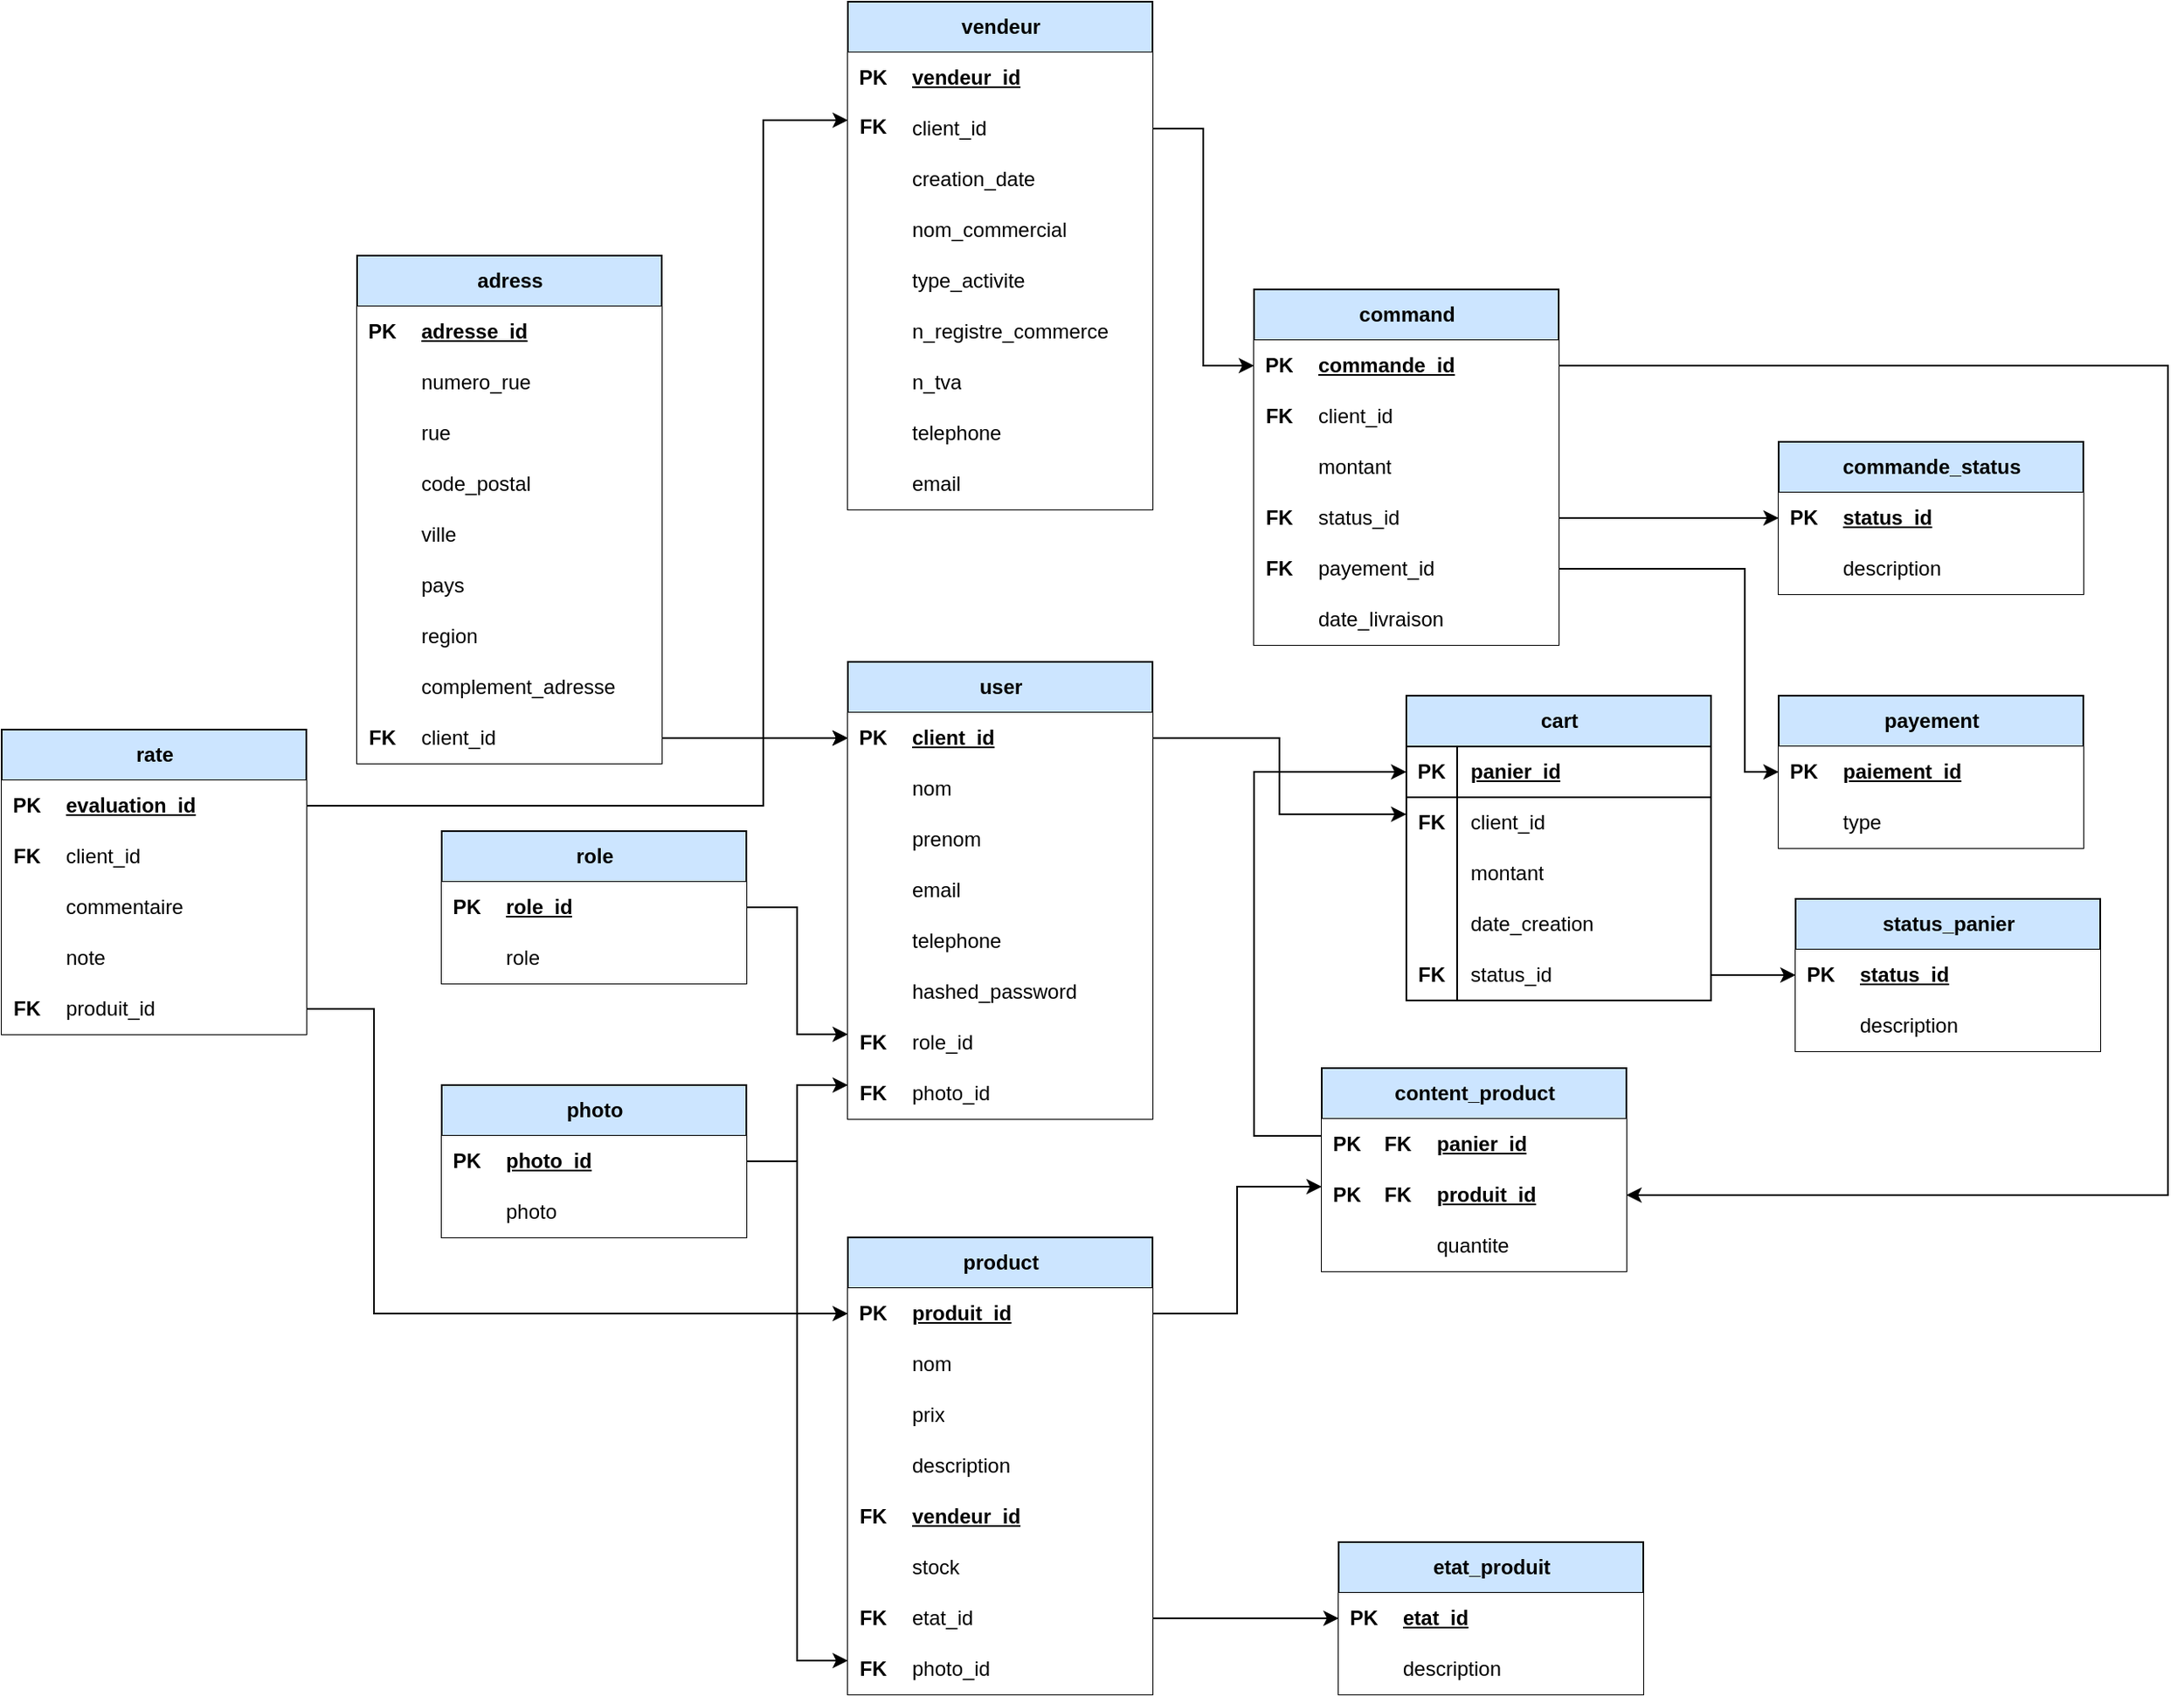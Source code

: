 <mxfile version="24.7.17">
  <diagram name="Page-1" id="mvcRo9Y-opTmP7Bjdz8X">
    <mxGraphModel dx="2748" dy="2067" grid="1" gridSize="10" guides="1" tooltips="1" connect="1" arrows="1" fold="1" page="1" pageScale="1" pageWidth="827" pageHeight="1169" math="0" shadow="0">
      <root>
        <mxCell id="0" />
        <mxCell id="1" parent="0" />
        <mxCell id="kqVs6nVT71hv-M2BMfZQ-224" value="etat_produit" style="shape=table;startSize=30;container=1;collapsible=1;childLayout=tableLayout;fixedRows=1;rowLines=0;fontStyle=1;align=center;resizeLast=1;html=1;fillColor=#CCE5FF;" parent="1" vertex="1">
          <mxGeometry x="200" y="710" width="180" height="90" as="geometry" />
        </mxCell>
        <mxCell id="kqVs6nVT71hv-M2BMfZQ-225" value="" style="shape=tableRow;horizontal=0;startSize=0;swimlaneHead=0;swimlaneBody=0;fillColor=#FFFFFF;collapsible=0;dropTarget=0;points=[[0,0.5],[1,0.5]];portConstraint=eastwest;top=0;left=0;right=0;bottom=1;" parent="kqVs6nVT71hv-M2BMfZQ-224" vertex="1">
          <mxGeometry y="30" width="180" height="30" as="geometry" />
        </mxCell>
        <mxCell id="kqVs6nVT71hv-M2BMfZQ-226" value="PK" style="shape=partialRectangle;connectable=0;fillColor=#FFFFFF;top=0;left=0;bottom=0;right=0;fontStyle=1;overflow=hidden;whiteSpace=wrap;html=1;" parent="kqVs6nVT71hv-M2BMfZQ-225" vertex="1">
          <mxGeometry width="30" height="30" as="geometry">
            <mxRectangle width="30" height="30" as="alternateBounds" />
          </mxGeometry>
        </mxCell>
        <mxCell id="kqVs6nVT71hv-M2BMfZQ-227" value="etat_id" style="shape=partialRectangle;connectable=0;fillColor=#FFFFFF;top=0;left=0;bottom=0;right=0;align=left;spacingLeft=6;fontStyle=5;overflow=hidden;whiteSpace=wrap;html=1;" parent="kqVs6nVT71hv-M2BMfZQ-225" vertex="1">
          <mxGeometry x="30" width="150" height="30" as="geometry">
            <mxRectangle width="150" height="30" as="alternateBounds" />
          </mxGeometry>
        </mxCell>
        <mxCell id="kqVs6nVT71hv-M2BMfZQ-228" value="" style="shape=tableRow;horizontal=0;startSize=0;swimlaneHead=0;swimlaneBody=0;fillColor=#FFFFFF;collapsible=0;dropTarget=0;points=[[0,0.5],[1,0.5]];portConstraint=eastwest;top=0;left=0;right=0;bottom=0;" parent="kqVs6nVT71hv-M2BMfZQ-224" vertex="1">
          <mxGeometry y="60" width="180" height="30" as="geometry" />
        </mxCell>
        <mxCell id="kqVs6nVT71hv-M2BMfZQ-229" value="" style="shape=partialRectangle;connectable=0;fillColor=#FFFFFF;top=0;left=0;bottom=0;right=0;editable=1;overflow=hidden;whiteSpace=wrap;html=1;" parent="kqVs6nVT71hv-M2BMfZQ-228" vertex="1">
          <mxGeometry width="30" height="30" as="geometry">
            <mxRectangle width="30" height="30" as="alternateBounds" />
          </mxGeometry>
        </mxCell>
        <mxCell id="kqVs6nVT71hv-M2BMfZQ-230" value="description" style="shape=partialRectangle;connectable=0;fillColor=#FFFFFF;top=0;left=0;bottom=0;right=0;align=left;spacingLeft=6;overflow=hidden;whiteSpace=wrap;html=1;" parent="kqVs6nVT71hv-M2BMfZQ-228" vertex="1">
          <mxGeometry x="30" width="150" height="30" as="geometry">
            <mxRectangle width="150" height="30" as="alternateBounds" />
          </mxGeometry>
        </mxCell>
        <mxCell id="kqVs6nVT71hv-M2BMfZQ-268" value="role" style="shape=table;startSize=30;container=1;collapsible=1;childLayout=tableLayout;fixedRows=1;rowLines=0;fontStyle=1;align=center;resizeLast=1;html=1;fillColor=#CCE5FF;" parent="1" vertex="1">
          <mxGeometry x="-330" y="290" width="180" height="90" as="geometry" />
        </mxCell>
        <mxCell id="kqVs6nVT71hv-M2BMfZQ-269" value="" style="shape=tableRow;horizontal=0;startSize=0;swimlaneHead=0;swimlaneBody=0;fillColor=#FFFFFF;collapsible=0;dropTarget=0;points=[[0,0.5],[1,0.5]];portConstraint=eastwest;top=0;left=0;right=0;bottom=1;" parent="kqVs6nVT71hv-M2BMfZQ-268" vertex="1">
          <mxGeometry y="30" width="180" height="30" as="geometry" />
        </mxCell>
        <mxCell id="kqVs6nVT71hv-M2BMfZQ-270" value="PK" style="shape=partialRectangle;connectable=0;fillColor=#FFFFFF;top=0;left=0;bottom=0;right=0;fontStyle=1;overflow=hidden;whiteSpace=wrap;html=1;" parent="kqVs6nVT71hv-M2BMfZQ-269" vertex="1">
          <mxGeometry width="30" height="30" as="geometry">
            <mxRectangle width="30" height="30" as="alternateBounds" />
          </mxGeometry>
        </mxCell>
        <mxCell id="kqVs6nVT71hv-M2BMfZQ-271" value="role_id" style="shape=partialRectangle;connectable=0;fillColor=#FFFFFF;top=0;left=0;bottom=0;right=0;align=left;spacingLeft=6;fontStyle=5;overflow=hidden;whiteSpace=wrap;html=1;" parent="kqVs6nVT71hv-M2BMfZQ-269" vertex="1">
          <mxGeometry x="30" width="150" height="30" as="geometry">
            <mxRectangle width="150" height="30" as="alternateBounds" />
          </mxGeometry>
        </mxCell>
        <mxCell id="kqVs6nVT71hv-M2BMfZQ-272" value="" style="shape=tableRow;horizontal=0;startSize=0;swimlaneHead=0;swimlaneBody=0;fillColor=#FFFFFF;collapsible=0;dropTarget=0;points=[[0,0.5],[1,0.5]];portConstraint=eastwest;top=0;left=0;right=0;bottom=0;" parent="kqVs6nVT71hv-M2BMfZQ-268" vertex="1">
          <mxGeometry y="60" width="180" height="30" as="geometry" />
        </mxCell>
        <mxCell id="kqVs6nVT71hv-M2BMfZQ-273" value="" style="shape=partialRectangle;connectable=0;fillColor=#FFFFFF;top=0;left=0;bottom=0;right=0;editable=1;overflow=hidden;whiteSpace=wrap;html=1;" parent="kqVs6nVT71hv-M2BMfZQ-272" vertex="1">
          <mxGeometry width="30" height="30" as="geometry">
            <mxRectangle width="30" height="30" as="alternateBounds" />
          </mxGeometry>
        </mxCell>
        <mxCell id="kqVs6nVT71hv-M2BMfZQ-274" value="role" style="shape=partialRectangle;connectable=0;fillColor=#FFFFFF;top=0;left=0;bottom=0;right=0;align=left;spacingLeft=6;overflow=hidden;whiteSpace=wrap;html=1;" parent="kqVs6nVT71hv-M2BMfZQ-272" vertex="1">
          <mxGeometry x="30" width="150" height="30" as="geometry">
            <mxRectangle width="150" height="30" as="alternateBounds" />
          </mxGeometry>
        </mxCell>
        <mxCell id="kqVs6nVT71hv-M2BMfZQ-275" value="payement" style="shape=table;startSize=30;container=1;collapsible=1;childLayout=tableLayout;fixedRows=1;rowLines=0;fontStyle=1;align=center;resizeLast=1;html=1;fillColor=#CCE5FF;" parent="1" vertex="1">
          <mxGeometry x="460" y="210" width="180" height="90" as="geometry" />
        </mxCell>
        <mxCell id="kqVs6nVT71hv-M2BMfZQ-276" value="" style="shape=tableRow;horizontal=0;startSize=0;swimlaneHead=0;swimlaneBody=0;fillColor=#FFFFFF;collapsible=0;dropTarget=0;points=[[0,0.5],[1,0.5]];portConstraint=eastwest;top=0;left=0;right=0;bottom=1;" parent="kqVs6nVT71hv-M2BMfZQ-275" vertex="1">
          <mxGeometry y="30" width="180" height="30" as="geometry" />
        </mxCell>
        <mxCell id="kqVs6nVT71hv-M2BMfZQ-277" value="PK" style="shape=partialRectangle;connectable=0;fillColor=#FFFFFF;top=0;left=0;bottom=0;right=0;fontStyle=1;overflow=hidden;whiteSpace=wrap;html=1;" parent="kqVs6nVT71hv-M2BMfZQ-276" vertex="1">
          <mxGeometry width="30" height="30" as="geometry">
            <mxRectangle width="30" height="30" as="alternateBounds" />
          </mxGeometry>
        </mxCell>
        <mxCell id="kqVs6nVT71hv-M2BMfZQ-278" value="&lt;span style=&quot;text-align: center; text-wrap: nowrap;&quot;&gt;paiement_id&lt;/span&gt;" style="shape=partialRectangle;connectable=0;fillColor=#FFFFFF;top=0;left=0;bottom=0;right=0;align=left;spacingLeft=6;fontStyle=5;overflow=hidden;whiteSpace=wrap;html=1;" parent="kqVs6nVT71hv-M2BMfZQ-276" vertex="1">
          <mxGeometry x="30" width="150" height="30" as="geometry">
            <mxRectangle width="150" height="30" as="alternateBounds" />
          </mxGeometry>
        </mxCell>
        <mxCell id="kqVs6nVT71hv-M2BMfZQ-279" value="" style="shape=tableRow;horizontal=0;startSize=0;swimlaneHead=0;swimlaneBody=0;fillColor=#FFFFFF;collapsible=0;dropTarget=0;points=[[0,0.5],[1,0.5]];portConstraint=eastwest;top=0;left=0;right=0;bottom=0;" parent="kqVs6nVT71hv-M2BMfZQ-275" vertex="1">
          <mxGeometry y="60" width="180" height="30" as="geometry" />
        </mxCell>
        <mxCell id="kqVs6nVT71hv-M2BMfZQ-280" value="" style="shape=partialRectangle;connectable=0;fillColor=#FFFFFF;top=0;left=0;bottom=0;right=0;editable=1;overflow=hidden;whiteSpace=wrap;html=1;" parent="kqVs6nVT71hv-M2BMfZQ-279" vertex="1">
          <mxGeometry width="30" height="30" as="geometry">
            <mxRectangle width="30" height="30" as="alternateBounds" />
          </mxGeometry>
        </mxCell>
        <mxCell id="kqVs6nVT71hv-M2BMfZQ-281" value="type" style="shape=partialRectangle;connectable=0;fillColor=#FFFFFF;top=0;left=0;bottom=0;right=0;align=left;spacingLeft=6;overflow=hidden;whiteSpace=wrap;html=1;" parent="kqVs6nVT71hv-M2BMfZQ-279" vertex="1">
          <mxGeometry x="30" width="150" height="30" as="geometry">
            <mxRectangle width="150" height="30" as="alternateBounds" />
          </mxGeometry>
        </mxCell>
        <mxCell id="kqVs6nVT71hv-M2BMfZQ-308" value="photo" style="shape=table;startSize=30;container=1;collapsible=1;childLayout=tableLayout;fixedRows=1;rowLines=0;fontStyle=1;align=center;resizeLast=1;html=1;fillColor=#CCE5FF;" parent="1" vertex="1">
          <mxGeometry x="-330" y="440" width="180" height="90" as="geometry" />
        </mxCell>
        <mxCell id="kqVs6nVT71hv-M2BMfZQ-309" value="" style="shape=tableRow;horizontal=0;startSize=0;swimlaneHead=0;swimlaneBody=0;fillColor=#FFFFFF;collapsible=0;dropTarget=0;points=[[0,0.5],[1,0.5]];portConstraint=eastwest;top=0;left=0;right=0;bottom=1;" parent="kqVs6nVT71hv-M2BMfZQ-308" vertex="1">
          <mxGeometry y="30" width="180" height="30" as="geometry" />
        </mxCell>
        <mxCell id="kqVs6nVT71hv-M2BMfZQ-310" value="PK" style="shape=partialRectangle;connectable=0;fillColor=#FFFFFF;top=0;left=0;bottom=0;right=0;fontStyle=1;overflow=hidden;whiteSpace=wrap;html=1;" parent="kqVs6nVT71hv-M2BMfZQ-309" vertex="1">
          <mxGeometry width="30" height="30" as="geometry">
            <mxRectangle width="30" height="30" as="alternateBounds" />
          </mxGeometry>
        </mxCell>
        <mxCell id="kqVs6nVT71hv-M2BMfZQ-311" value="&lt;span style=&quot;text-align: center; text-wrap: nowrap;&quot;&gt;photo_id&lt;/span&gt;" style="shape=partialRectangle;connectable=0;fillColor=#FFFFFF;top=0;left=0;bottom=0;right=0;align=left;spacingLeft=6;fontStyle=5;overflow=hidden;whiteSpace=wrap;html=1;" parent="kqVs6nVT71hv-M2BMfZQ-309" vertex="1">
          <mxGeometry x="30" width="150" height="30" as="geometry">
            <mxRectangle width="150" height="30" as="alternateBounds" />
          </mxGeometry>
        </mxCell>
        <mxCell id="kqVs6nVT71hv-M2BMfZQ-312" value="" style="shape=tableRow;horizontal=0;startSize=0;swimlaneHead=0;swimlaneBody=0;fillColor=#FFFFFF;collapsible=0;dropTarget=0;points=[[0,0.5],[1,0.5]];portConstraint=eastwest;top=0;left=0;right=0;bottom=0;" parent="kqVs6nVT71hv-M2BMfZQ-308" vertex="1">
          <mxGeometry y="60" width="180" height="30" as="geometry" />
        </mxCell>
        <mxCell id="kqVs6nVT71hv-M2BMfZQ-313" value="" style="shape=partialRectangle;connectable=0;fillColor=#FFFFFF;top=0;left=0;bottom=0;right=0;editable=1;overflow=hidden;whiteSpace=wrap;html=1;" parent="kqVs6nVT71hv-M2BMfZQ-312" vertex="1">
          <mxGeometry width="30" height="30" as="geometry">
            <mxRectangle width="30" height="30" as="alternateBounds" />
          </mxGeometry>
        </mxCell>
        <mxCell id="kqVs6nVT71hv-M2BMfZQ-314" value="photo" style="shape=partialRectangle;connectable=0;fillColor=#FFFFFF;top=0;left=0;bottom=0;right=0;align=left;spacingLeft=6;overflow=hidden;whiteSpace=wrap;html=1;" parent="kqVs6nVT71hv-M2BMfZQ-312" vertex="1">
          <mxGeometry x="30" width="150" height="30" as="geometry">
            <mxRectangle width="150" height="30" as="alternateBounds" />
          </mxGeometry>
        </mxCell>
        <mxCell id="IJi7_sDKVSXKfqmQZ_vw-231" value="status_panier" style="shape=table;startSize=30;container=1;collapsible=1;childLayout=tableLayout;fixedRows=1;rowLines=0;fontStyle=1;align=center;resizeLast=1;html=1;fillColor=#CCE5FF;" parent="1" vertex="1">
          <mxGeometry x="470" y="330" width="180" height="90" as="geometry" />
        </mxCell>
        <mxCell id="IJi7_sDKVSXKfqmQZ_vw-232" value="" style="shape=tableRow;horizontal=0;startSize=0;swimlaneHead=0;swimlaneBody=0;fillColor=#FFFFFF;collapsible=0;dropTarget=0;points=[[0,0.5],[1,0.5]];portConstraint=eastwest;top=0;left=0;right=0;bottom=1;" parent="IJi7_sDKVSXKfqmQZ_vw-231" vertex="1">
          <mxGeometry y="30" width="180" height="30" as="geometry" />
        </mxCell>
        <mxCell id="IJi7_sDKVSXKfqmQZ_vw-233" value="PK" style="shape=partialRectangle;connectable=0;fillColor=#FFFFFF;top=0;left=0;bottom=0;right=0;fontStyle=1;overflow=hidden;whiteSpace=wrap;html=1;" parent="IJi7_sDKVSXKfqmQZ_vw-232" vertex="1">
          <mxGeometry width="30" height="30" as="geometry">
            <mxRectangle width="30" height="30" as="alternateBounds" />
          </mxGeometry>
        </mxCell>
        <mxCell id="IJi7_sDKVSXKfqmQZ_vw-234" value="status_id" style="shape=partialRectangle;connectable=0;fillColor=#FFFFFF;top=0;left=0;bottom=0;right=0;align=left;spacingLeft=6;fontStyle=5;overflow=hidden;whiteSpace=wrap;html=1;" parent="IJi7_sDKVSXKfqmQZ_vw-232" vertex="1">
          <mxGeometry x="30" width="150" height="30" as="geometry">
            <mxRectangle width="150" height="30" as="alternateBounds" />
          </mxGeometry>
        </mxCell>
        <mxCell id="IJi7_sDKVSXKfqmQZ_vw-235" value="" style="shape=tableRow;horizontal=0;startSize=0;swimlaneHead=0;swimlaneBody=0;fillColor=#FFFFFF;collapsible=0;dropTarget=0;points=[[0,0.5],[1,0.5]];portConstraint=eastwest;top=0;left=0;right=0;bottom=0;" parent="IJi7_sDKVSXKfqmQZ_vw-231" vertex="1">
          <mxGeometry y="60" width="180" height="30" as="geometry" />
        </mxCell>
        <mxCell id="IJi7_sDKVSXKfqmQZ_vw-236" value="" style="shape=partialRectangle;connectable=0;fillColor=#FFFFFF;top=0;left=0;bottom=0;right=0;editable=1;overflow=hidden;whiteSpace=wrap;html=1;" parent="IJi7_sDKVSXKfqmQZ_vw-235" vertex="1">
          <mxGeometry width="30" height="30" as="geometry">
            <mxRectangle width="30" height="30" as="alternateBounds" />
          </mxGeometry>
        </mxCell>
        <mxCell id="IJi7_sDKVSXKfqmQZ_vw-237" value="description" style="shape=partialRectangle;connectable=0;fillColor=#FFFFFF;top=0;left=0;bottom=0;right=0;align=left;spacingLeft=6;overflow=hidden;whiteSpace=wrap;html=1;" parent="IJi7_sDKVSXKfqmQZ_vw-235" vertex="1">
          <mxGeometry x="30" width="150" height="30" as="geometry">
            <mxRectangle width="150" height="30" as="alternateBounds" />
          </mxGeometry>
        </mxCell>
        <mxCell id="IJi7_sDKVSXKfqmQZ_vw-240" value="commande_status" style="shape=table;startSize=30;container=1;collapsible=1;childLayout=tableLayout;fixedRows=1;rowLines=0;fontStyle=1;align=center;resizeLast=1;html=1;fillColor=#CCE5FF;" parent="1" vertex="1">
          <mxGeometry x="460" y="60" width="180" height="90" as="geometry" />
        </mxCell>
        <mxCell id="IJi7_sDKVSXKfqmQZ_vw-241" value="" style="shape=tableRow;horizontal=0;startSize=0;swimlaneHead=0;swimlaneBody=0;fillColor=#FFFFFF;collapsible=0;dropTarget=0;points=[[0,0.5],[1,0.5]];portConstraint=eastwest;top=0;left=0;right=0;bottom=1;" parent="IJi7_sDKVSXKfqmQZ_vw-240" vertex="1">
          <mxGeometry y="30" width="180" height="30" as="geometry" />
        </mxCell>
        <mxCell id="IJi7_sDKVSXKfqmQZ_vw-242" value="PK" style="shape=partialRectangle;connectable=0;fillColor=#FFFFFF;top=0;left=0;bottom=0;right=0;fontStyle=1;overflow=hidden;whiteSpace=wrap;html=1;" parent="IJi7_sDKVSXKfqmQZ_vw-241" vertex="1">
          <mxGeometry width="30" height="30" as="geometry">
            <mxRectangle width="30" height="30" as="alternateBounds" />
          </mxGeometry>
        </mxCell>
        <mxCell id="IJi7_sDKVSXKfqmQZ_vw-243" value="status_id" style="shape=partialRectangle;connectable=0;fillColor=#FFFFFF;top=0;left=0;bottom=0;right=0;align=left;spacingLeft=6;fontStyle=5;overflow=hidden;whiteSpace=wrap;html=1;" parent="IJi7_sDKVSXKfqmQZ_vw-241" vertex="1">
          <mxGeometry x="30" width="150" height="30" as="geometry">
            <mxRectangle width="150" height="30" as="alternateBounds" />
          </mxGeometry>
        </mxCell>
        <mxCell id="IJi7_sDKVSXKfqmQZ_vw-244" value="" style="shape=tableRow;horizontal=0;startSize=0;swimlaneHead=0;swimlaneBody=0;fillColor=#FFFFFF;collapsible=0;dropTarget=0;points=[[0,0.5],[1,0.5]];portConstraint=eastwest;top=0;left=0;right=0;bottom=0;" parent="IJi7_sDKVSXKfqmQZ_vw-240" vertex="1">
          <mxGeometry y="60" width="180" height="30" as="geometry" />
        </mxCell>
        <mxCell id="IJi7_sDKVSXKfqmQZ_vw-245" value="" style="shape=partialRectangle;connectable=0;fillColor=#FFFFFF;top=0;left=0;bottom=0;right=0;editable=1;overflow=hidden;whiteSpace=wrap;html=1;" parent="IJi7_sDKVSXKfqmQZ_vw-244" vertex="1">
          <mxGeometry width="30" height="30" as="geometry">
            <mxRectangle width="30" height="30" as="alternateBounds" />
          </mxGeometry>
        </mxCell>
        <mxCell id="IJi7_sDKVSXKfqmQZ_vw-246" value="description" style="shape=partialRectangle;connectable=0;fillColor=#FFFFFF;top=0;left=0;bottom=0;right=0;align=left;spacingLeft=6;overflow=hidden;whiteSpace=wrap;html=1;" parent="IJi7_sDKVSXKfqmQZ_vw-244" vertex="1">
          <mxGeometry x="30" width="150" height="30" as="geometry">
            <mxRectangle width="150" height="30" as="alternateBounds" />
          </mxGeometry>
        </mxCell>
        <mxCell id="zKA0qa-9VVPBx98R9BQj-4" value="" style="group;fillColor=#FFFFFF;" parent="1" vertex="1" connectable="0">
          <mxGeometry x="240" y="210" width="180" height="180" as="geometry" />
        </mxCell>
        <mxCell id="kqVs6nVT71hv-M2BMfZQ-127" value="cart" style="shape=table;startSize=30;container=1;collapsible=1;childLayout=tableLayout;fixedRows=1;rowLines=0;fontStyle=1;align=center;resizeLast=1;html=1;fillColor=#CCE5FF;" parent="zKA0qa-9VVPBx98R9BQj-4" vertex="1">
          <mxGeometry width="180" height="180" as="geometry" />
        </mxCell>
        <mxCell id="kqVs6nVT71hv-M2BMfZQ-128" value="" style="shape=tableRow;horizontal=0;startSize=0;swimlaneHead=0;swimlaneBody=0;fillColor=none;collapsible=0;dropTarget=0;points=[[0,0.5],[1,0.5]];portConstraint=eastwest;top=0;left=0;right=0;bottom=1;" parent="kqVs6nVT71hv-M2BMfZQ-127" vertex="1">
          <mxGeometry y="30" width="180" height="30" as="geometry" />
        </mxCell>
        <mxCell id="kqVs6nVT71hv-M2BMfZQ-129" value="PK" style="shape=partialRectangle;connectable=0;fillColor=none;top=0;left=0;bottom=0;right=0;fontStyle=1;overflow=hidden;whiteSpace=wrap;html=1;" parent="kqVs6nVT71hv-M2BMfZQ-128" vertex="1">
          <mxGeometry width="30" height="30" as="geometry">
            <mxRectangle width="30" height="30" as="alternateBounds" />
          </mxGeometry>
        </mxCell>
        <mxCell id="kqVs6nVT71hv-M2BMfZQ-130" value="panier_id" style="shape=partialRectangle;connectable=0;fillColor=none;top=0;left=0;bottom=0;right=0;align=left;spacingLeft=6;fontStyle=5;overflow=hidden;whiteSpace=wrap;html=1;" parent="kqVs6nVT71hv-M2BMfZQ-128" vertex="1">
          <mxGeometry x="30" width="150" height="30" as="geometry">
            <mxRectangle width="150" height="30" as="alternateBounds" />
          </mxGeometry>
        </mxCell>
        <mxCell id="kqVs6nVT71hv-M2BMfZQ-131" value="" style="shape=tableRow;horizontal=0;startSize=0;swimlaneHead=0;swimlaneBody=0;fillColor=none;collapsible=0;dropTarget=0;points=[[0,0.5],[1,0.5]];portConstraint=eastwest;top=0;left=0;right=0;bottom=0;" parent="kqVs6nVT71hv-M2BMfZQ-127" vertex="1">
          <mxGeometry y="60" width="180" height="30" as="geometry" />
        </mxCell>
        <mxCell id="kqVs6nVT71hv-M2BMfZQ-132" value="" style="shape=partialRectangle;connectable=0;fillColor=none;top=0;left=0;bottom=0;right=0;editable=1;overflow=hidden;whiteSpace=wrap;html=1;" parent="kqVs6nVT71hv-M2BMfZQ-131" vertex="1">
          <mxGeometry width="30" height="30" as="geometry">
            <mxRectangle width="30" height="30" as="alternateBounds" />
          </mxGeometry>
        </mxCell>
        <mxCell id="kqVs6nVT71hv-M2BMfZQ-133" value="client_id" style="shape=partialRectangle;connectable=0;fillColor=none;top=0;left=0;bottom=0;right=0;align=left;spacingLeft=6;overflow=hidden;whiteSpace=wrap;html=1;" parent="kqVs6nVT71hv-M2BMfZQ-131" vertex="1">
          <mxGeometry x="30" width="150" height="30" as="geometry">
            <mxRectangle width="150" height="30" as="alternateBounds" />
          </mxGeometry>
        </mxCell>
        <mxCell id="kqVs6nVT71hv-M2BMfZQ-134" value="" style="shape=tableRow;horizontal=0;startSize=0;swimlaneHead=0;swimlaneBody=0;fillColor=none;collapsible=0;dropTarget=0;points=[[0,0.5],[1,0.5]];portConstraint=eastwest;top=0;left=0;right=0;bottom=0;" parent="kqVs6nVT71hv-M2BMfZQ-127" vertex="1">
          <mxGeometry y="90" width="180" height="30" as="geometry" />
        </mxCell>
        <mxCell id="kqVs6nVT71hv-M2BMfZQ-135" value="" style="shape=partialRectangle;connectable=0;fillColor=none;top=0;left=0;bottom=0;right=0;editable=1;overflow=hidden;whiteSpace=wrap;html=1;" parent="kqVs6nVT71hv-M2BMfZQ-134" vertex="1">
          <mxGeometry width="30" height="30" as="geometry">
            <mxRectangle width="30" height="30" as="alternateBounds" />
          </mxGeometry>
        </mxCell>
        <mxCell id="kqVs6nVT71hv-M2BMfZQ-136" value="montant" style="shape=partialRectangle;connectable=0;fillColor=none;top=0;left=0;bottom=0;right=0;align=left;spacingLeft=6;overflow=hidden;whiteSpace=wrap;html=1;" parent="kqVs6nVT71hv-M2BMfZQ-134" vertex="1">
          <mxGeometry x="30" width="150" height="30" as="geometry">
            <mxRectangle width="150" height="30" as="alternateBounds" />
          </mxGeometry>
        </mxCell>
        <mxCell id="kqVs6nVT71hv-M2BMfZQ-137" value="" style="shape=tableRow;horizontal=0;startSize=0;swimlaneHead=0;swimlaneBody=0;fillColor=none;collapsible=0;dropTarget=0;points=[[0,0.5],[1,0.5]];portConstraint=eastwest;top=0;left=0;right=0;bottom=0;" parent="kqVs6nVT71hv-M2BMfZQ-127" vertex="1">
          <mxGeometry y="120" width="180" height="30" as="geometry" />
        </mxCell>
        <mxCell id="kqVs6nVT71hv-M2BMfZQ-138" value="" style="shape=partialRectangle;connectable=0;fillColor=none;top=0;left=0;bottom=0;right=0;editable=1;overflow=hidden;whiteSpace=wrap;html=1;" parent="kqVs6nVT71hv-M2BMfZQ-137" vertex="1">
          <mxGeometry width="30" height="30" as="geometry">
            <mxRectangle width="30" height="30" as="alternateBounds" />
          </mxGeometry>
        </mxCell>
        <mxCell id="kqVs6nVT71hv-M2BMfZQ-139" value="date_creation" style="shape=partialRectangle;connectable=0;fillColor=none;top=0;left=0;bottom=0;right=0;align=left;spacingLeft=6;overflow=hidden;whiteSpace=wrap;html=1;" parent="kqVs6nVT71hv-M2BMfZQ-137" vertex="1">
          <mxGeometry x="30" width="150" height="30" as="geometry">
            <mxRectangle width="150" height="30" as="alternateBounds" />
          </mxGeometry>
        </mxCell>
        <mxCell id="kqVs6nVT71hv-M2BMfZQ-143" style="shape=tableRow;horizontal=0;startSize=0;swimlaneHead=0;swimlaneBody=0;fillColor=none;collapsible=0;dropTarget=0;points=[[0,0.5],[1,0.5]];portConstraint=eastwest;top=0;left=0;right=0;bottom=0;" parent="kqVs6nVT71hv-M2BMfZQ-127" vertex="1">
          <mxGeometry y="150" width="180" height="30" as="geometry" />
        </mxCell>
        <mxCell id="kqVs6nVT71hv-M2BMfZQ-144" style="shape=partialRectangle;connectable=0;fillColor=none;top=0;left=0;bottom=0;right=0;editable=1;overflow=hidden;whiteSpace=wrap;html=1;" parent="kqVs6nVT71hv-M2BMfZQ-143" vertex="1">
          <mxGeometry width="30" height="30" as="geometry">
            <mxRectangle width="30" height="30" as="alternateBounds" />
          </mxGeometry>
        </mxCell>
        <mxCell id="kqVs6nVT71hv-M2BMfZQ-145" value="status_id" style="shape=partialRectangle;connectable=0;fillColor=none;top=0;left=0;bottom=0;right=0;align=left;spacingLeft=6;overflow=hidden;whiteSpace=wrap;html=1;" parent="kqVs6nVT71hv-M2BMfZQ-143" vertex="1">
          <mxGeometry x="30" width="150" height="30" as="geometry">
            <mxRectangle width="150" height="30" as="alternateBounds" />
          </mxGeometry>
        </mxCell>
        <mxCell id="IJi7_sDKVSXKfqmQZ_vw-180" value="FK" style="shape=partialRectangle;connectable=0;fillColor=none;top=0;left=0;bottom=0;right=0;fontStyle=1;overflow=hidden;whiteSpace=wrap;html=1;" parent="zKA0qa-9VVPBx98R9BQj-4" vertex="1">
          <mxGeometry y="60" width="30" height="30" as="geometry">
            <mxRectangle width="30" height="30" as="alternateBounds" />
          </mxGeometry>
        </mxCell>
        <mxCell id="IJi7_sDKVSXKfqmQZ_vw-181" value="FK" style="shape=partialRectangle;connectable=0;fillColor=none;top=0;left=0;bottom=0;right=0;fontStyle=1;overflow=hidden;whiteSpace=wrap;html=1;" parent="zKA0qa-9VVPBx98R9BQj-4" vertex="1">
          <mxGeometry y="150" width="30" height="30" as="geometry">
            <mxRectangle width="30" height="30" as="alternateBounds" />
          </mxGeometry>
        </mxCell>
        <mxCell id="zKA0qa-9VVPBx98R9BQj-5" value="" style="group" parent="1" vertex="1" connectable="0">
          <mxGeometry x="-590" y="230" width="180" height="180" as="geometry" />
        </mxCell>
        <mxCell id="kqVs6nVT71hv-M2BMfZQ-292" value="rate" style="shape=table;startSize=30;container=1;collapsible=1;childLayout=tableLayout;fixedRows=1;rowLines=0;fontStyle=1;align=center;resizeLast=1;html=1;fillColor=#CCE5FF;" parent="zKA0qa-9VVPBx98R9BQj-5" vertex="1">
          <mxGeometry width="180" height="180" as="geometry" />
        </mxCell>
        <mxCell id="kqVs6nVT71hv-M2BMfZQ-293" value="" style="shape=tableRow;horizontal=0;startSize=0;swimlaneHead=0;swimlaneBody=0;fillColor=#FFFFFF;collapsible=0;dropTarget=0;points=[[0,0.5],[1,0.5]];portConstraint=eastwest;top=0;left=0;right=0;bottom=1;" parent="kqVs6nVT71hv-M2BMfZQ-292" vertex="1">
          <mxGeometry y="30" width="180" height="30" as="geometry" />
        </mxCell>
        <mxCell id="kqVs6nVT71hv-M2BMfZQ-294" value="PK" style="shape=partialRectangle;connectable=0;fillColor=#FFFFFF;top=0;left=0;bottom=0;right=0;fontStyle=1;overflow=hidden;whiteSpace=wrap;html=1;" parent="kqVs6nVT71hv-M2BMfZQ-293" vertex="1">
          <mxGeometry width="30" height="30" as="geometry">
            <mxRectangle width="30" height="30" as="alternateBounds" />
          </mxGeometry>
        </mxCell>
        <mxCell id="kqVs6nVT71hv-M2BMfZQ-295" value="&lt;span style=&quot;text-align: center; text-wrap: nowrap;&quot;&gt;evaluation_id&lt;/span&gt;" style="shape=partialRectangle;connectable=0;fillColor=#FFFFFF;top=0;left=0;bottom=0;right=0;align=left;spacingLeft=6;fontStyle=5;overflow=hidden;whiteSpace=wrap;html=1;" parent="kqVs6nVT71hv-M2BMfZQ-293" vertex="1">
          <mxGeometry x="30" width="150" height="30" as="geometry">
            <mxRectangle width="150" height="30" as="alternateBounds" />
          </mxGeometry>
        </mxCell>
        <mxCell id="kqVs6nVT71hv-M2BMfZQ-296" value="" style="shape=tableRow;horizontal=0;startSize=0;swimlaneHead=0;swimlaneBody=0;fillColor=#FFFFFF;collapsible=0;dropTarget=0;points=[[0,0.5],[1,0.5]];portConstraint=eastwest;top=0;left=0;right=0;bottom=0;" parent="kqVs6nVT71hv-M2BMfZQ-292" vertex="1">
          <mxGeometry y="60" width="180" height="30" as="geometry" />
        </mxCell>
        <mxCell id="kqVs6nVT71hv-M2BMfZQ-297" value="" style="shape=partialRectangle;connectable=0;fillColor=#FFFFFF;top=0;left=0;bottom=0;right=0;editable=1;overflow=hidden;whiteSpace=wrap;html=1;" parent="kqVs6nVT71hv-M2BMfZQ-296" vertex="1">
          <mxGeometry width="30" height="30" as="geometry">
            <mxRectangle width="30" height="30" as="alternateBounds" />
          </mxGeometry>
        </mxCell>
        <mxCell id="kqVs6nVT71hv-M2BMfZQ-298" value="client_id" style="shape=partialRectangle;connectable=0;fillColor=#FFFFFF;top=0;left=0;bottom=0;right=0;align=left;spacingLeft=6;overflow=hidden;whiteSpace=wrap;html=1;" parent="kqVs6nVT71hv-M2BMfZQ-296" vertex="1">
          <mxGeometry x="30" width="150" height="30" as="geometry">
            <mxRectangle width="150" height="30" as="alternateBounds" />
          </mxGeometry>
        </mxCell>
        <mxCell id="kqVs6nVT71hv-M2BMfZQ-299" style="shape=tableRow;horizontal=0;startSize=0;swimlaneHead=0;swimlaneBody=0;fillColor=#FFFFFF;collapsible=0;dropTarget=0;points=[[0,0.5],[1,0.5]];portConstraint=eastwest;top=0;left=0;right=0;bottom=0;" parent="kqVs6nVT71hv-M2BMfZQ-292" vertex="1">
          <mxGeometry y="90" width="180" height="30" as="geometry" />
        </mxCell>
        <mxCell id="kqVs6nVT71hv-M2BMfZQ-300" style="shape=partialRectangle;connectable=0;fillColor=#FFFFFF;top=0;left=0;bottom=0;right=0;editable=1;overflow=hidden;whiteSpace=wrap;html=1;" parent="kqVs6nVT71hv-M2BMfZQ-299" vertex="1">
          <mxGeometry width="30" height="30" as="geometry">
            <mxRectangle width="30" height="30" as="alternateBounds" />
          </mxGeometry>
        </mxCell>
        <mxCell id="kqVs6nVT71hv-M2BMfZQ-301" value="commentaire" style="shape=partialRectangle;connectable=0;fillColor=#FFFFFF;top=0;left=0;bottom=0;right=0;align=left;spacingLeft=6;overflow=hidden;whiteSpace=wrap;html=1;" parent="kqVs6nVT71hv-M2BMfZQ-299" vertex="1">
          <mxGeometry x="30" width="150" height="30" as="geometry">
            <mxRectangle width="150" height="30" as="alternateBounds" />
          </mxGeometry>
        </mxCell>
        <mxCell id="kqVs6nVT71hv-M2BMfZQ-302" style="shape=tableRow;horizontal=0;startSize=0;swimlaneHead=0;swimlaneBody=0;fillColor=#FFFFFF;collapsible=0;dropTarget=0;points=[[0,0.5],[1,0.5]];portConstraint=eastwest;top=0;left=0;right=0;bottom=0;" parent="kqVs6nVT71hv-M2BMfZQ-292" vertex="1">
          <mxGeometry y="120" width="180" height="30" as="geometry" />
        </mxCell>
        <mxCell id="kqVs6nVT71hv-M2BMfZQ-303" style="shape=partialRectangle;connectable=0;fillColor=#FFFFFF;top=0;left=0;bottom=0;right=0;editable=1;overflow=hidden;whiteSpace=wrap;html=1;" parent="kqVs6nVT71hv-M2BMfZQ-302" vertex="1">
          <mxGeometry width="30" height="30" as="geometry">
            <mxRectangle width="30" height="30" as="alternateBounds" />
          </mxGeometry>
        </mxCell>
        <mxCell id="kqVs6nVT71hv-M2BMfZQ-304" value="note" style="shape=partialRectangle;connectable=0;fillColor=#FFFFFF;top=0;left=0;bottom=0;right=0;align=left;spacingLeft=6;overflow=hidden;whiteSpace=wrap;html=1;" parent="kqVs6nVT71hv-M2BMfZQ-302" vertex="1">
          <mxGeometry x="30" width="150" height="30" as="geometry">
            <mxRectangle width="150" height="30" as="alternateBounds" />
          </mxGeometry>
        </mxCell>
        <mxCell id="IJi7_sDKVSXKfqmQZ_vw-171" style="shape=tableRow;horizontal=0;startSize=0;swimlaneHead=0;swimlaneBody=0;fillColor=#FFFFFF;collapsible=0;dropTarget=0;points=[[0,0.5],[1,0.5]];portConstraint=eastwest;top=0;left=0;right=0;bottom=0;" parent="kqVs6nVT71hv-M2BMfZQ-292" vertex="1">
          <mxGeometry y="150" width="180" height="30" as="geometry" />
        </mxCell>
        <mxCell id="IJi7_sDKVSXKfqmQZ_vw-172" style="shape=partialRectangle;connectable=0;fillColor=#FFFFFF;top=0;left=0;bottom=0;right=0;editable=1;overflow=hidden;whiteSpace=wrap;html=1;" parent="IJi7_sDKVSXKfqmQZ_vw-171" vertex="1">
          <mxGeometry width="30" height="30" as="geometry">
            <mxRectangle width="30" height="30" as="alternateBounds" />
          </mxGeometry>
        </mxCell>
        <mxCell id="IJi7_sDKVSXKfqmQZ_vw-173" value="produit_id" style="shape=partialRectangle;connectable=0;fillColor=#FFFFFF;top=0;left=0;bottom=0;right=0;align=left;spacingLeft=6;overflow=hidden;whiteSpace=wrap;html=1;" parent="IJi7_sDKVSXKfqmQZ_vw-171" vertex="1">
          <mxGeometry x="30" width="150" height="30" as="geometry">
            <mxRectangle width="150" height="30" as="alternateBounds" />
          </mxGeometry>
        </mxCell>
        <mxCell id="IJi7_sDKVSXKfqmQZ_vw-247" value="FK" style="shape=partialRectangle;connectable=0;fillColor=#FFFFFF;top=0;left=0;bottom=0;right=0;fontStyle=1;overflow=hidden;whiteSpace=wrap;html=1;" parent="zKA0qa-9VVPBx98R9BQj-5" vertex="1">
          <mxGeometry y="60" width="30" height="30" as="geometry">
            <mxRectangle width="30" height="30" as="alternateBounds" />
          </mxGeometry>
        </mxCell>
        <mxCell id="IJi7_sDKVSXKfqmQZ_vw-248" value="FK" style="shape=partialRectangle;connectable=0;fillColor=#FFFFFF;top=0;left=0;bottom=0;right=0;fontStyle=1;overflow=hidden;whiteSpace=wrap;html=1;" parent="zKA0qa-9VVPBx98R9BQj-5" vertex="1">
          <mxGeometry y="150" width="30" height="30" as="geometry">
            <mxRectangle width="30" height="30" as="alternateBounds" />
          </mxGeometry>
        </mxCell>
        <mxCell id="zKA0qa-9VVPBx98R9BQj-6" value="" style="group" parent="1" vertex="1" connectable="0">
          <mxGeometry x="190" y="430" width="180" height="120" as="geometry" />
        </mxCell>
        <mxCell id="IJi7_sDKVSXKfqmQZ_vw-194" value="content_&lt;span style=&quot;background-color: initial;&quot;&gt;product&lt;/span&gt;" style="shape=table;startSize=30;container=1;collapsible=1;childLayout=tableLayout;fixedRows=1;rowLines=0;fontStyle=1;align=center;resizeLast=1;html=1;fillColor=#CCE5FF;" parent="zKA0qa-9VVPBx98R9BQj-6" vertex="1">
          <mxGeometry width="180" height="120" as="geometry" />
        </mxCell>
        <mxCell id="IJi7_sDKVSXKfqmQZ_vw-195" value="" style="shape=tableRow;horizontal=0;startSize=0;swimlaneHead=0;swimlaneBody=0;fillColor=#FFFFFF;collapsible=0;dropTarget=0;points=[[0,0.5],[1,0.5]];portConstraint=eastwest;top=0;left=0;right=0;bottom=1;" parent="IJi7_sDKVSXKfqmQZ_vw-194" vertex="1">
          <mxGeometry y="30" width="180" height="30" as="geometry" />
        </mxCell>
        <mxCell id="IJi7_sDKVSXKfqmQZ_vw-196" value="" style="shape=partialRectangle;connectable=0;fillColor=#FFFFFF;top=0;left=0;bottom=0;right=0;fontStyle=1;overflow=hidden;whiteSpace=wrap;html=1;" parent="IJi7_sDKVSXKfqmQZ_vw-195" vertex="1">
          <mxGeometry width="60" height="30" as="geometry">
            <mxRectangle width="60" height="30" as="alternateBounds" />
          </mxGeometry>
        </mxCell>
        <mxCell id="IJi7_sDKVSXKfqmQZ_vw-197" value="&lt;span style=&quot;text-align: center; text-wrap: nowrap;&quot;&gt;panier_id&lt;/span&gt;" style="shape=partialRectangle;connectable=0;fillColor=#FFFFFF;top=0;left=0;bottom=0;right=0;align=left;spacingLeft=6;fontStyle=5;overflow=hidden;whiteSpace=wrap;html=1;" parent="IJi7_sDKVSXKfqmQZ_vw-195" vertex="1">
          <mxGeometry x="60" width="120" height="30" as="geometry">
            <mxRectangle width="120" height="30" as="alternateBounds" />
          </mxGeometry>
        </mxCell>
        <mxCell id="IJi7_sDKVSXKfqmQZ_vw-198" value="" style="shape=tableRow;horizontal=0;startSize=0;swimlaneHead=0;swimlaneBody=0;fillColor=#FFFFFF;collapsible=0;dropTarget=0;points=[[0,0.5],[1,0.5]];portConstraint=eastwest;top=0;left=0;right=0;bottom=0;" parent="IJi7_sDKVSXKfqmQZ_vw-194" vertex="1">
          <mxGeometry y="60" width="180" height="30" as="geometry" />
        </mxCell>
        <mxCell id="IJi7_sDKVSXKfqmQZ_vw-199" value="" style="shape=partialRectangle;connectable=0;fillColor=#FFFFFF;top=0;left=0;bottom=0;right=0;editable=1;overflow=hidden;whiteSpace=wrap;html=1;" parent="IJi7_sDKVSXKfqmQZ_vw-198" vertex="1">
          <mxGeometry width="60" height="30" as="geometry">
            <mxRectangle width="60" height="30" as="alternateBounds" />
          </mxGeometry>
        </mxCell>
        <mxCell id="IJi7_sDKVSXKfqmQZ_vw-200" value="&lt;u&gt;&lt;b&gt;produit_id&lt;/b&gt;&lt;/u&gt;" style="shape=partialRectangle;connectable=0;fillColor=#FFFFFF;top=0;left=0;bottom=0;right=0;align=left;spacingLeft=6;overflow=hidden;whiteSpace=wrap;html=1;" parent="IJi7_sDKVSXKfqmQZ_vw-198" vertex="1">
          <mxGeometry x="60" width="120" height="30" as="geometry">
            <mxRectangle width="120" height="30" as="alternateBounds" />
          </mxGeometry>
        </mxCell>
        <mxCell id="IJi7_sDKVSXKfqmQZ_vw-201" style="shape=tableRow;horizontal=0;startSize=0;swimlaneHead=0;swimlaneBody=0;fillColor=#FFFFFF;collapsible=0;dropTarget=0;points=[[0,0.5],[1,0.5]];portConstraint=eastwest;top=0;left=0;right=0;bottom=0;" parent="IJi7_sDKVSXKfqmQZ_vw-194" vertex="1">
          <mxGeometry y="90" width="180" height="30" as="geometry" />
        </mxCell>
        <mxCell id="IJi7_sDKVSXKfqmQZ_vw-202" style="shape=partialRectangle;connectable=0;fillColor=#FFFFFF;top=0;left=0;bottom=0;right=0;editable=1;overflow=hidden;whiteSpace=wrap;html=1;" parent="IJi7_sDKVSXKfqmQZ_vw-201" vertex="1">
          <mxGeometry width="60" height="30" as="geometry">
            <mxRectangle width="60" height="30" as="alternateBounds" />
          </mxGeometry>
        </mxCell>
        <mxCell id="IJi7_sDKVSXKfqmQZ_vw-203" value="quantite" style="shape=partialRectangle;connectable=0;fillColor=#FFFFFF;top=0;left=0;bottom=0;right=0;align=left;spacingLeft=6;overflow=hidden;whiteSpace=wrap;html=1;" parent="IJi7_sDKVSXKfqmQZ_vw-201" vertex="1">
          <mxGeometry x="60" width="120" height="30" as="geometry">
            <mxRectangle width="120" height="30" as="alternateBounds" />
          </mxGeometry>
        </mxCell>
        <mxCell id="IJi7_sDKVSXKfqmQZ_vw-210" value="PK" style="shape=partialRectangle;connectable=0;fillColor=#FFFFFF;top=0;left=0;bottom=0;right=0;fontStyle=1;overflow=hidden;whiteSpace=wrap;html=1;" parent="zKA0qa-9VVPBx98R9BQj-6" vertex="1">
          <mxGeometry y="60" width="30" height="30" as="geometry">
            <mxRectangle width="30" height="30" as="alternateBounds" />
          </mxGeometry>
        </mxCell>
        <mxCell id="IJi7_sDKVSXKfqmQZ_vw-211" value="PK" style="shape=partialRectangle;connectable=0;fillColor=#FFFFFF;top=0;left=0;bottom=0;right=0;fontStyle=1;overflow=hidden;whiteSpace=wrap;html=1;" parent="zKA0qa-9VVPBx98R9BQj-6" vertex="1">
          <mxGeometry y="30" width="30" height="30" as="geometry">
            <mxRectangle width="30" height="30" as="alternateBounds" />
          </mxGeometry>
        </mxCell>
        <mxCell id="IJi7_sDKVSXKfqmQZ_vw-212" value="FK" style="shape=partialRectangle;connectable=0;fillColor=#FFFFFF;top=0;left=0;bottom=0;right=0;fontStyle=1;overflow=hidden;whiteSpace=wrap;html=1;" parent="zKA0qa-9VVPBx98R9BQj-6" vertex="1">
          <mxGeometry x="30" y="30" width="30" height="30" as="geometry">
            <mxRectangle width="30" height="30" as="alternateBounds" />
          </mxGeometry>
        </mxCell>
        <mxCell id="IJi7_sDKVSXKfqmQZ_vw-213" value="FK" style="shape=partialRectangle;connectable=0;fillColor=#FFFFFF;top=0;left=0;bottom=0;right=0;fontStyle=1;overflow=hidden;whiteSpace=wrap;html=1;" parent="zKA0qa-9VVPBx98R9BQj-6" vertex="1">
          <mxGeometry x="30" y="60" width="30" height="30" as="geometry">
            <mxRectangle width="30" height="30" as="alternateBounds" />
          </mxGeometry>
        </mxCell>
        <mxCell id="zKA0qa-9VVPBx98R9BQj-8" value="" style="group" parent="1" vertex="1" connectable="0">
          <mxGeometry x="150" y="-30" width="180" height="210" as="geometry" />
        </mxCell>
        <mxCell id="kqVs6nVT71hv-M2BMfZQ-149" value="command" style="shape=table;startSize=30;container=1;collapsible=1;childLayout=tableLayout;fixedRows=1;rowLines=0;fontStyle=1;align=center;resizeLast=1;html=1;fillColor=#CCE5FF;" parent="zKA0qa-9VVPBx98R9BQj-8" vertex="1">
          <mxGeometry width="180" height="210" as="geometry" />
        </mxCell>
        <mxCell id="kqVs6nVT71hv-M2BMfZQ-150" value="" style="shape=tableRow;horizontal=0;startSize=0;swimlaneHead=0;swimlaneBody=0;fillColor=#FFFFFF;collapsible=0;dropTarget=0;points=[[0,0.5],[1,0.5]];portConstraint=eastwest;top=0;left=0;right=0;bottom=1;" parent="kqVs6nVT71hv-M2BMfZQ-149" vertex="1">
          <mxGeometry y="30" width="180" height="30" as="geometry" />
        </mxCell>
        <mxCell id="kqVs6nVT71hv-M2BMfZQ-151" value="PK" style="shape=partialRectangle;connectable=0;fillColor=#FFFFFF;top=0;left=0;bottom=0;right=0;fontStyle=1;overflow=hidden;whiteSpace=wrap;html=1;" parent="kqVs6nVT71hv-M2BMfZQ-150" vertex="1">
          <mxGeometry width="30" height="30" as="geometry">
            <mxRectangle width="30" height="30" as="alternateBounds" />
          </mxGeometry>
        </mxCell>
        <mxCell id="kqVs6nVT71hv-M2BMfZQ-152" value="commande_id" style="shape=partialRectangle;connectable=0;fillColor=#FFFFFF;top=0;left=0;bottom=0;right=0;align=left;spacingLeft=6;fontStyle=5;overflow=hidden;whiteSpace=wrap;html=1;" parent="kqVs6nVT71hv-M2BMfZQ-150" vertex="1">
          <mxGeometry x="30" width="150" height="30" as="geometry">
            <mxRectangle width="150" height="30" as="alternateBounds" />
          </mxGeometry>
        </mxCell>
        <mxCell id="kqVs6nVT71hv-M2BMfZQ-153" value="" style="shape=tableRow;horizontal=0;startSize=0;swimlaneHead=0;swimlaneBody=0;fillColor=#FFFFFF;collapsible=0;dropTarget=0;points=[[0,0.5],[1,0.5]];portConstraint=eastwest;top=0;left=0;right=0;bottom=0;" parent="kqVs6nVT71hv-M2BMfZQ-149" vertex="1">
          <mxGeometry y="60" width="180" height="30" as="geometry" />
        </mxCell>
        <mxCell id="kqVs6nVT71hv-M2BMfZQ-154" value="" style="shape=partialRectangle;connectable=0;fillColor=#FFFFFF;top=0;left=0;bottom=0;right=0;editable=1;overflow=hidden;whiteSpace=wrap;html=1;" parent="kqVs6nVT71hv-M2BMfZQ-153" vertex="1">
          <mxGeometry width="30" height="30" as="geometry">
            <mxRectangle width="30" height="30" as="alternateBounds" />
          </mxGeometry>
        </mxCell>
        <mxCell id="kqVs6nVT71hv-M2BMfZQ-155" value="client_id" style="shape=partialRectangle;connectable=0;fillColor=#FFFFFF;top=0;left=0;bottom=0;right=0;align=left;spacingLeft=6;overflow=hidden;whiteSpace=wrap;html=1;" parent="kqVs6nVT71hv-M2BMfZQ-153" vertex="1">
          <mxGeometry x="30" width="150" height="30" as="geometry">
            <mxRectangle width="150" height="30" as="alternateBounds" />
          </mxGeometry>
        </mxCell>
        <mxCell id="kqVs6nVT71hv-M2BMfZQ-156" value="" style="shape=tableRow;horizontal=0;startSize=0;swimlaneHead=0;swimlaneBody=0;fillColor=#FFFFFF;collapsible=0;dropTarget=0;points=[[0,0.5],[1,0.5]];portConstraint=eastwest;top=0;left=0;right=0;bottom=0;" parent="kqVs6nVT71hv-M2BMfZQ-149" vertex="1">
          <mxGeometry y="90" width="180" height="30" as="geometry" />
        </mxCell>
        <mxCell id="kqVs6nVT71hv-M2BMfZQ-157" value="" style="shape=partialRectangle;connectable=0;fillColor=#FFFFFF;top=0;left=0;bottom=0;right=0;editable=1;overflow=hidden;whiteSpace=wrap;html=1;" parent="kqVs6nVT71hv-M2BMfZQ-156" vertex="1">
          <mxGeometry width="30" height="30" as="geometry">
            <mxRectangle width="30" height="30" as="alternateBounds" />
          </mxGeometry>
        </mxCell>
        <mxCell id="kqVs6nVT71hv-M2BMfZQ-158" value="montant" style="shape=partialRectangle;connectable=0;fillColor=#FFFFFF;top=0;left=0;bottom=0;right=0;align=left;spacingLeft=6;overflow=hidden;whiteSpace=wrap;html=1;" parent="kqVs6nVT71hv-M2BMfZQ-156" vertex="1">
          <mxGeometry x="30" width="150" height="30" as="geometry">
            <mxRectangle width="150" height="30" as="alternateBounds" />
          </mxGeometry>
        </mxCell>
        <mxCell id="kqVs6nVT71hv-M2BMfZQ-159" value="" style="shape=tableRow;horizontal=0;startSize=0;swimlaneHead=0;swimlaneBody=0;fillColor=#FFFFFF;collapsible=0;dropTarget=0;points=[[0,0.5],[1,0.5]];portConstraint=eastwest;top=0;left=0;right=0;bottom=0;" parent="kqVs6nVT71hv-M2BMfZQ-149" vertex="1">
          <mxGeometry y="120" width="180" height="30" as="geometry" />
        </mxCell>
        <mxCell id="kqVs6nVT71hv-M2BMfZQ-160" value="" style="shape=partialRectangle;connectable=0;fillColor=#FFFFFF;top=0;left=0;bottom=0;right=0;editable=1;overflow=hidden;whiteSpace=wrap;html=1;" parent="kqVs6nVT71hv-M2BMfZQ-159" vertex="1">
          <mxGeometry width="30" height="30" as="geometry">
            <mxRectangle width="30" height="30" as="alternateBounds" />
          </mxGeometry>
        </mxCell>
        <mxCell id="kqVs6nVT71hv-M2BMfZQ-161" value="status_id" style="shape=partialRectangle;connectable=0;fillColor=#FFFFFF;top=0;left=0;bottom=0;right=0;align=left;spacingLeft=6;overflow=hidden;whiteSpace=wrap;html=1;" parent="kqVs6nVT71hv-M2BMfZQ-159" vertex="1">
          <mxGeometry x="30" width="150" height="30" as="geometry">
            <mxRectangle width="150" height="30" as="alternateBounds" />
          </mxGeometry>
        </mxCell>
        <mxCell id="kqVs6nVT71hv-M2BMfZQ-162" style="shape=tableRow;horizontal=0;startSize=0;swimlaneHead=0;swimlaneBody=0;fillColor=#FFFFFF;collapsible=0;dropTarget=0;points=[[0,0.5],[1,0.5]];portConstraint=eastwest;top=0;left=0;right=0;bottom=0;" parent="kqVs6nVT71hv-M2BMfZQ-149" vertex="1">
          <mxGeometry y="150" width="180" height="30" as="geometry" />
        </mxCell>
        <mxCell id="kqVs6nVT71hv-M2BMfZQ-163" style="shape=partialRectangle;connectable=0;fillColor=#FFFFFF;top=0;left=0;bottom=0;right=0;editable=1;overflow=hidden;whiteSpace=wrap;html=1;" parent="kqVs6nVT71hv-M2BMfZQ-162" vertex="1">
          <mxGeometry width="30" height="30" as="geometry">
            <mxRectangle width="30" height="30" as="alternateBounds" />
          </mxGeometry>
        </mxCell>
        <mxCell id="kqVs6nVT71hv-M2BMfZQ-164" value="payement_id" style="shape=partialRectangle;connectable=0;fillColor=#FFFFFF;top=0;left=0;bottom=0;right=0;align=left;spacingLeft=6;overflow=hidden;whiteSpace=wrap;html=1;" parent="kqVs6nVT71hv-M2BMfZQ-162" vertex="1">
          <mxGeometry x="30" width="150" height="30" as="geometry">
            <mxRectangle width="150" height="30" as="alternateBounds" />
          </mxGeometry>
        </mxCell>
        <mxCell id="kqVs6nVT71hv-M2BMfZQ-174" style="shape=tableRow;horizontal=0;startSize=0;swimlaneHead=0;swimlaneBody=0;fillColor=#FFFFFF;collapsible=0;dropTarget=0;points=[[0,0.5],[1,0.5]];portConstraint=eastwest;top=0;left=0;right=0;bottom=0;" parent="kqVs6nVT71hv-M2BMfZQ-149" vertex="1">
          <mxGeometry y="180" width="180" height="30" as="geometry" />
        </mxCell>
        <mxCell id="kqVs6nVT71hv-M2BMfZQ-175" style="shape=partialRectangle;connectable=0;fillColor=#FFFFFF;top=0;left=0;bottom=0;right=0;editable=1;overflow=hidden;whiteSpace=wrap;html=1;" parent="kqVs6nVT71hv-M2BMfZQ-174" vertex="1">
          <mxGeometry width="30" height="30" as="geometry">
            <mxRectangle width="30" height="30" as="alternateBounds" />
          </mxGeometry>
        </mxCell>
        <mxCell id="kqVs6nVT71hv-M2BMfZQ-176" value="date_livraison" style="shape=partialRectangle;connectable=0;fillColor=#FFFFFF;top=0;left=0;bottom=0;right=0;align=left;spacingLeft=6;overflow=hidden;whiteSpace=wrap;html=1;" parent="kqVs6nVT71hv-M2BMfZQ-174" vertex="1">
          <mxGeometry x="30" width="150" height="30" as="geometry">
            <mxRectangle width="150" height="30" as="alternateBounds" />
          </mxGeometry>
        </mxCell>
        <mxCell id="IJi7_sDKVSXKfqmQZ_vw-214" value="FK" style="shape=partialRectangle;connectable=0;fillColor=#FFFFFF;top=0;left=0;bottom=0;right=0;fontStyle=1;overflow=hidden;whiteSpace=wrap;html=1;" parent="zKA0qa-9VVPBx98R9BQj-8" vertex="1">
          <mxGeometry y="60" width="30" height="30" as="geometry">
            <mxRectangle width="30" height="30" as="alternateBounds" />
          </mxGeometry>
        </mxCell>
        <mxCell id="IJi7_sDKVSXKfqmQZ_vw-215" value="FK" style="shape=partialRectangle;connectable=0;fillColor=#FFFFFF;top=0;left=0;bottom=0;right=0;fontStyle=1;overflow=hidden;whiteSpace=wrap;html=1;" parent="zKA0qa-9VVPBx98R9BQj-8" vertex="1">
          <mxGeometry y="120" width="30" height="30" as="geometry">
            <mxRectangle width="30" height="30" as="alternateBounds" />
          </mxGeometry>
        </mxCell>
        <mxCell id="IJi7_sDKVSXKfqmQZ_vw-216" value="FK" style="shape=partialRectangle;connectable=0;fillColor=#FFFFFF;top=0;left=0;bottom=0;right=0;fontStyle=1;overflow=hidden;whiteSpace=wrap;html=1;" parent="zKA0qa-9VVPBx98R9BQj-8" vertex="1">
          <mxGeometry y="150" width="30" height="30" as="geometry">
            <mxRectangle width="30" height="30" as="alternateBounds" />
          </mxGeometry>
        </mxCell>
        <mxCell id="zKA0qa-9VVPBx98R9BQj-9" value="" style="group" parent="1" vertex="1" connectable="0">
          <mxGeometry x="-380" y="-50" width="180" height="300" as="geometry" />
        </mxCell>
        <mxCell id="kqVs6nVT71hv-M2BMfZQ-77" value="adress" style="shape=table;startSize=30;container=1;collapsible=1;childLayout=tableLayout;fixedRows=1;rowLines=0;fontStyle=1;align=center;resizeLast=1;html=1;fillColor=#CCE5FF;" parent="zKA0qa-9VVPBx98R9BQj-9" vertex="1">
          <mxGeometry width="180" height="300" as="geometry" />
        </mxCell>
        <mxCell id="kqVs6nVT71hv-M2BMfZQ-78" value="" style="shape=tableRow;horizontal=0;startSize=0;swimlaneHead=0;swimlaneBody=0;fillColor=#FFFFFF;collapsible=0;dropTarget=0;points=[[0,0.5],[1,0.5]];portConstraint=eastwest;top=0;left=0;right=0;bottom=1;" parent="kqVs6nVT71hv-M2BMfZQ-77" vertex="1">
          <mxGeometry y="30" width="180" height="30" as="geometry" />
        </mxCell>
        <mxCell id="kqVs6nVT71hv-M2BMfZQ-79" value="PK" style="shape=partialRectangle;connectable=0;fillColor=#FFFFFF;top=0;left=0;bottom=0;right=0;fontStyle=1;overflow=hidden;whiteSpace=wrap;html=1;" parent="kqVs6nVT71hv-M2BMfZQ-78" vertex="1">
          <mxGeometry width="30" height="30" as="geometry">
            <mxRectangle width="30" height="30" as="alternateBounds" />
          </mxGeometry>
        </mxCell>
        <mxCell id="kqVs6nVT71hv-M2BMfZQ-80" value="adresse_id" style="shape=partialRectangle;connectable=0;fillColor=#FFFFFF;top=0;left=0;bottom=0;right=0;align=left;spacingLeft=6;fontStyle=5;overflow=hidden;whiteSpace=wrap;html=1;" parent="kqVs6nVT71hv-M2BMfZQ-78" vertex="1">
          <mxGeometry x="30" width="150" height="30" as="geometry">
            <mxRectangle width="150" height="30" as="alternateBounds" />
          </mxGeometry>
        </mxCell>
        <mxCell id="kqVs6nVT71hv-M2BMfZQ-81" value="" style="shape=tableRow;horizontal=0;startSize=0;swimlaneHead=0;swimlaneBody=0;fillColor=#FFFFFF;collapsible=0;dropTarget=0;points=[[0,0.5],[1,0.5]];portConstraint=eastwest;top=0;left=0;right=0;bottom=0;" parent="kqVs6nVT71hv-M2BMfZQ-77" vertex="1">
          <mxGeometry y="60" width="180" height="30" as="geometry" />
        </mxCell>
        <mxCell id="kqVs6nVT71hv-M2BMfZQ-82" value="" style="shape=partialRectangle;connectable=0;fillColor=#FFFFFF;top=0;left=0;bottom=0;right=0;editable=1;overflow=hidden;whiteSpace=wrap;html=1;" parent="kqVs6nVT71hv-M2BMfZQ-81" vertex="1">
          <mxGeometry width="30" height="30" as="geometry">
            <mxRectangle width="30" height="30" as="alternateBounds" />
          </mxGeometry>
        </mxCell>
        <mxCell id="kqVs6nVT71hv-M2BMfZQ-83" value="numero_rue" style="shape=partialRectangle;connectable=0;fillColor=#FFFFFF;top=0;left=0;bottom=0;right=0;align=left;spacingLeft=6;overflow=hidden;whiteSpace=wrap;html=1;" parent="kqVs6nVT71hv-M2BMfZQ-81" vertex="1">
          <mxGeometry x="30" width="150" height="30" as="geometry">
            <mxRectangle width="150" height="30" as="alternateBounds" />
          </mxGeometry>
        </mxCell>
        <mxCell id="kqVs6nVT71hv-M2BMfZQ-84" value="" style="shape=tableRow;horizontal=0;startSize=0;swimlaneHead=0;swimlaneBody=0;fillColor=#FFFFFF;collapsible=0;dropTarget=0;points=[[0,0.5],[1,0.5]];portConstraint=eastwest;top=0;left=0;right=0;bottom=0;" parent="kqVs6nVT71hv-M2BMfZQ-77" vertex="1">
          <mxGeometry y="90" width="180" height="30" as="geometry" />
        </mxCell>
        <mxCell id="kqVs6nVT71hv-M2BMfZQ-85" value="" style="shape=partialRectangle;connectable=0;fillColor=#FFFFFF;top=0;left=0;bottom=0;right=0;editable=1;overflow=hidden;whiteSpace=wrap;html=1;" parent="kqVs6nVT71hv-M2BMfZQ-84" vertex="1">
          <mxGeometry width="30" height="30" as="geometry">
            <mxRectangle width="30" height="30" as="alternateBounds" />
          </mxGeometry>
        </mxCell>
        <mxCell id="kqVs6nVT71hv-M2BMfZQ-86" value="rue" style="shape=partialRectangle;connectable=0;fillColor=#FFFFFF;top=0;left=0;bottom=0;right=0;align=left;spacingLeft=6;overflow=hidden;whiteSpace=wrap;html=1;" parent="kqVs6nVT71hv-M2BMfZQ-84" vertex="1">
          <mxGeometry x="30" width="150" height="30" as="geometry">
            <mxRectangle width="150" height="30" as="alternateBounds" />
          </mxGeometry>
        </mxCell>
        <mxCell id="kqVs6nVT71hv-M2BMfZQ-87" value="" style="shape=tableRow;horizontal=0;startSize=0;swimlaneHead=0;swimlaneBody=0;fillColor=#FFFFFF;collapsible=0;dropTarget=0;points=[[0,0.5],[1,0.5]];portConstraint=eastwest;top=0;left=0;right=0;bottom=0;" parent="kqVs6nVT71hv-M2BMfZQ-77" vertex="1">
          <mxGeometry y="120" width="180" height="30" as="geometry" />
        </mxCell>
        <mxCell id="kqVs6nVT71hv-M2BMfZQ-88" value="" style="shape=partialRectangle;connectable=0;fillColor=#FFFFFF;top=0;left=0;bottom=0;right=0;editable=1;overflow=hidden;whiteSpace=wrap;html=1;" parent="kqVs6nVT71hv-M2BMfZQ-87" vertex="1">
          <mxGeometry width="30" height="30" as="geometry">
            <mxRectangle width="30" height="30" as="alternateBounds" />
          </mxGeometry>
        </mxCell>
        <mxCell id="kqVs6nVT71hv-M2BMfZQ-89" value="code_postal" style="shape=partialRectangle;connectable=0;fillColor=#FFFFFF;top=0;left=0;bottom=0;right=0;align=left;spacingLeft=6;overflow=hidden;whiteSpace=wrap;html=1;" parent="kqVs6nVT71hv-M2BMfZQ-87" vertex="1">
          <mxGeometry x="30" width="150" height="30" as="geometry">
            <mxRectangle width="150" height="30" as="alternateBounds" />
          </mxGeometry>
        </mxCell>
        <mxCell id="kqVs6nVT71hv-M2BMfZQ-90" style="shape=tableRow;horizontal=0;startSize=0;swimlaneHead=0;swimlaneBody=0;fillColor=#FFFFFF;collapsible=0;dropTarget=0;points=[[0,0.5],[1,0.5]];portConstraint=eastwest;top=0;left=0;right=0;bottom=0;" parent="kqVs6nVT71hv-M2BMfZQ-77" vertex="1">
          <mxGeometry y="150" width="180" height="30" as="geometry" />
        </mxCell>
        <mxCell id="kqVs6nVT71hv-M2BMfZQ-91" style="shape=partialRectangle;connectable=0;fillColor=#FFFFFF;top=0;left=0;bottom=0;right=0;editable=1;overflow=hidden;whiteSpace=wrap;html=1;" parent="kqVs6nVT71hv-M2BMfZQ-90" vertex="1">
          <mxGeometry width="30" height="30" as="geometry">
            <mxRectangle width="30" height="30" as="alternateBounds" />
          </mxGeometry>
        </mxCell>
        <mxCell id="kqVs6nVT71hv-M2BMfZQ-92" value="ville" style="shape=partialRectangle;connectable=0;fillColor=#FFFFFF;top=0;left=0;bottom=0;right=0;align=left;spacingLeft=6;overflow=hidden;whiteSpace=wrap;html=1;" parent="kqVs6nVT71hv-M2BMfZQ-90" vertex="1">
          <mxGeometry x="30" width="150" height="30" as="geometry">
            <mxRectangle width="150" height="30" as="alternateBounds" />
          </mxGeometry>
        </mxCell>
        <mxCell id="kqVs6nVT71hv-M2BMfZQ-93" style="shape=tableRow;horizontal=0;startSize=0;swimlaneHead=0;swimlaneBody=0;fillColor=#FFFFFF;collapsible=0;dropTarget=0;points=[[0,0.5],[1,0.5]];portConstraint=eastwest;top=0;left=0;right=0;bottom=0;" parent="kqVs6nVT71hv-M2BMfZQ-77" vertex="1">
          <mxGeometry y="180" width="180" height="30" as="geometry" />
        </mxCell>
        <mxCell id="kqVs6nVT71hv-M2BMfZQ-94" style="shape=partialRectangle;connectable=0;fillColor=#FFFFFF;top=0;left=0;bottom=0;right=0;editable=1;overflow=hidden;whiteSpace=wrap;html=1;" parent="kqVs6nVT71hv-M2BMfZQ-93" vertex="1">
          <mxGeometry width="30" height="30" as="geometry">
            <mxRectangle width="30" height="30" as="alternateBounds" />
          </mxGeometry>
        </mxCell>
        <mxCell id="kqVs6nVT71hv-M2BMfZQ-95" value="pays" style="shape=partialRectangle;connectable=0;fillColor=#FFFFFF;top=0;left=0;bottom=0;right=0;align=left;spacingLeft=6;overflow=hidden;whiteSpace=wrap;html=1;" parent="kqVs6nVT71hv-M2BMfZQ-93" vertex="1">
          <mxGeometry x="30" width="150" height="30" as="geometry">
            <mxRectangle width="150" height="30" as="alternateBounds" />
          </mxGeometry>
        </mxCell>
        <mxCell id="kqVs6nVT71hv-M2BMfZQ-96" style="shape=tableRow;horizontal=0;startSize=0;swimlaneHead=0;swimlaneBody=0;fillColor=#FFFFFF;collapsible=0;dropTarget=0;points=[[0,0.5],[1,0.5]];portConstraint=eastwest;top=0;left=0;right=0;bottom=0;" parent="kqVs6nVT71hv-M2BMfZQ-77" vertex="1">
          <mxGeometry y="210" width="180" height="30" as="geometry" />
        </mxCell>
        <mxCell id="kqVs6nVT71hv-M2BMfZQ-97" style="shape=partialRectangle;connectable=0;fillColor=#FFFFFF;top=0;left=0;bottom=0;right=0;editable=1;overflow=hidden;whiteSpace=wrap;html=1;" parent="kqVs6nVT71hv-M2BMfZQ-96" vertex="1">
          <mxGeometry width="30" height="30" as="geometry">
            <mxRectangle width="30" height="30" as="alternateBounds" />
          </mxGeometry>
        </mxCell>
        <mxCell id="kqVs6nVT71hv-M2BMfZQ-98" value="region" style="shape=partialRectangle;connectable=0;fillColor=#FFFFFF;top=0;left=0;bottom=0;right=0;align=left;spacingLeft=6;overflow=hidden;whiteSpace=wrap;html=1;" parent="kqVs6nVT71hv-M2BMfZQ-96" vertex="1">
          <mxGeometry x="30" width="150" height="30" as="geometry">
            <mxRectangle width="150" height="30" as="alternateBounds" />
          </mxGeometry>
        </mxCell>
        <mxCell id="kqVs6nVT71hv-M2BMfZQ-99" style="shape=tableRow;horizontal=0;startSize=0;swimlaneHead=0;swimlaneBody=0;fillColor=#FFFFFF;collapsible=0;dropTarget=0;points=[[0,0.5],[1,0.5]];portConstraint=eastwest;top=0;left=0;right=0;bottom=0;" parent="kqVs6nVT71hv-M2BMfZQ-77" vertex="1">
          <mxGeometry y="240" width="180" height="30" as="geometry" />
        </mxCell>
        <mxCell id="kqVs6nVT71hv-M2BMfZQ-100" style="shape=partialRectangle;connectable=0;fillColor=#FFFFFF;top=0;left=0;bottom=0;right=0;editable=1;overflow=hidden;whiteSpace=wrap;html=1;" parent="kqVs6nVT71hv-M2BMfZQ-99" vertex="1">
          <mxGeometry width="30" height="30" as="geometry">
            <mxRectangle width="30" height="30" as="alternateBounds" />
          </mxGeometry>
        </mxCell>
        <mxCell id="kqVs6nVT71hv-M2BMfZQ-101" value="complement_adresse" style="shape=partialRectangle;connectable=0;fillColor=#FFFFFF;top=0;left=0;bottom=0;right=0;align=left;spacingLeft=6;overflow=hidden;whiteSpace=wrap;html=1;" parent="kqVs6nVT71hv-M2BMfZQ-99" vertex="1">
          <mxGeometry x="30" width="150" height="30" as="geometry">
            <mxRectangle width="150" height="30" as="alternateBounds" />
          </mxGeometry>
        </mxCell>
        <mxCell id="IJi7_sDKVSXKfqmQZ_vw-176" style="shape=tableRow;horizontal=0;startSize=0;swimlaneHead=0;swimlaneBody=0;fillColor=#FFFFFF;collapsible=0;dropTarget=0;points=[[0,0.5],[1,0.5]];portConstraint=eastwest;top=0;left=0;right=0;bottom=0;" parent="kqVs6nVT71hv-M2BMfZQ-77" vertex="1">
          <mxGeometry y="270" width="180" height="30" as="geometry" />
        </mxCell>
        <mxCell id="IJi7_sDKVSXKfqmQZ_vw-177" style="shape=partialRectangle;connectable=0;fillColor=#FFFFFF;top=0;left=0;bottom=0;right=0;editable=1;overflow=hidden;whiteSpace=wrap;html=1;" parent="IJi7_sDKVSXKfqmQZ_vw-176" vertex="1">
          <mxGeometry width="30" height="30" as="geometry">
            <mxRectangle width="30" height="30" as="alternateBounds" />
          </mxGeometry>
        </mxCell>
        <mxCell id="IJi7_sDKVSXKfqmQZ_vw-178" value="client_id" style="shape=partialRectangle;connectable=0;fillColor=#FFFFFF;top=0;left=0;bottom=0;right=0;align=left;spacingLeft=6;overflow=hidden;whiteSpace=wrap;html=1;" parent="IJi7_sDKVSXKfqmQZ_vw-176" vertex="1">
          <mxGeometry x="30" width="150" height="30" as="geometry">
            <mxRectangle width="150" height="30" as="alternateBounds" />
          </mxGeometry>
        </mxCell>
        <mxCell id="IJi7_sDKVSXKfqmQZ_vw-179" value="FK" style="shape=partialRectangle;connectable=0;fillColor=#FFFFFF;top=0;left=0;bottom=0;right=0;fontStyle=1;overflow=hidden;whiteSpace=wrap;html=1;" parent="zKA0qa-9VVPBx98R9BQj-9" vertex="1">
          <mxGeometry y="270" width="30" height="30" as="geometry">
            <mxRectangle width="30" height="30" as="alternateBounds" />
          </mxGeometry>
        </mxCell>
        <mxCell id="zKA0qa-9VVPBx98R9BQj-10" value="" style="group;fillColor=none;" parent="1" vertex="1" connectable="0">
          <mxGeometry x="-90" y="190" width="180" height="270" as="geometry" />
        </mxCell>
        <mxCell id="kqVs6nVT71hv-M2BMfZQ-42" value="user" style="shape=table;startSize=30;container=1;collapsible=1;childLayout=tableLayout;fixedRows=1;rowLines=0;fontStyle=1;align=center;resizeLast=1;html=1;fillColor=#CCE5FF;" parent="zKA0qa-9VVPBx98R9BQj-10" vertex="1">
          <mxGeometry width="180" height="270" as="geometry" />
        </mxCell>
        <mxCell id="kqVs6nVT71hv-M2BMfZQ-43" value="" style="shape=tableRow;horizontal=0;startSize=0;swimlaneHead=0;swimlaneBody=0;fillColor=#FFFFFF;collapsible=0;dropTarget=0;points=[[0,0.5],[1,0.5]];portConstraint=eastwest;top=0;left=0;right=0;bottom=1;" parent="kqVs6nVT71hv-M2BMfZQ-42" vertex="1">
          <mxGeometry y="30" width="180" height="30" as="geometry" />
        </mxCell>
        <mxCell id="kqVs6nVT71hv-M2BMfZQ-44" value="PK" style="shape=partialRectangle;connectable=0;fillColor=#FFFFFF;top=0;left=0;bottom=0;right=0;fontStyle=1;overflow=hidden;whiteSpace=wrap;html=1;" parent="kqVs6nVT71hv-M2BMfZQ-43" vertex="1">
          <mxGeometry width="30" height="30" as="geometry">
            <mxRectangle width="30" height="30" as="alternateBounds" />
          </mxGeometry>
        </mxCell>
        <mxCell id="kqVs6nVT71hv-M2BMfZQ-45" value="client_id" style="shape=partialRectangle;connectable=0;fillColor=#FFFFFF;top=0;left=0;bottom=0;right=0;align=left;spacingLeft=6;fontStyle=5;overflow=hidden;whiteSpace=wrap;html=1;" parent="kqVs6nVT71hv-M2BMfZQ-43" vertex="1">
          <mxGeometry x="30" width="150" height="30" as="geometry">
            <mxRectangle width="150" height="30" as="alternateBounds" />
          </mxGeometry>
        </mxCell>
        <mxCell id="kqVs6nVT71hv-M2BMfZQ-46" value="" style="shape=tableRow;horizontal=0;startSize=0;swimlaneHead=0;swimlaneBody=0;fillColor=#FFFFFF;collapsible=0;dropTarget=0;points=[[0,0.5],[1,0.5]];portConstraint=eastwest;top=0;left=0;right=0;bottom=0;" parent="kqVs6nVT71hv-M2BMfZQ-42" vertex="1">
          <mxGeometry y="60" width="180" height="30" as="geometry" />
        </mxCell>
        <mxCell id="kqVs6nVT71hv-M2BMfZQ-47" value="" style="shape=partialRectangle;connectable=0;fillColor=#FFFFFF;top=0;left=0;bottom=0;right=0;editable=1;overflow=hidden;whiteSpace=wrap;html=1;" parent="kqVs6nVT71hv-M2BMfZQ-46" vertex="1">
          <mxGeometry width="30" height="30" as="geometry">
            <mxRectangle width="30" height="30" as="alternateBounds" />
          </mxGeometry>
        </mxCell>
        <mxCell id="kqVs6nVT71hv-M2BMfZQ-48" value="nom" style="shape=partialRectangle;connectable=0;fillColor=#FFFFFF;top=0;left=0;bottom=0;right=0;align=left;spacingLeft=6;overflow=hidden;whiteSpace=wrap;html=1;" parent="kqVs6nVT71hv-M2BMfZQ-46" vertex="1">
          <mxGeometry x="30" width="150" height="30" as="geometry">
            <mxRectangle width="150" height="30" as="alternateBounds" />
          </mxGeometry>
        </mxCell>
        <mxCell id="kqVs6nVT71hv-M2BMfZQ-49" value="" style="shape=tableRow;horizontal=0;startSize=0;swimlaneHead=0;swimlaneBody=0;fillColor=#FFFFFF;collapsible=0;dropTarget=0;points=[[0,0.5],[1,0.5]];portConstraint=eastwest;top=0;left=0;right=0;bottom=0;" parent="kqVs6nVT71hv-M2BMfZQ-42" vertex="1">
          <mxGeometry y="90" width="180" height="30" as="geometry" />
        </mxCell>
        <mxCell id="kqVs6nVT71hv-M2BMfZQ-50" value="" style="shape=partialRectangle;connectable=0;fillColor=#FFFFFF;top=0;left=0;bottom=0;right=0;editable=1;overflow=hidden;whiteSpace=wrap;html=1;" parent="kqVs6nVT71hv-M2BMfZQ-49" vertex="1">
          <mxGeometry width="30" height="30" as="geometry">
            <mxRectangle width="30" height="30" as="alternateBounds" />
          </mxGeometry>
        </mxCell>
        <mxCell id="kqVs6nVT71hv-M2BMfZQ-51" value="prenom" style="shape=partialRectangle;connectable=0;fillColor=#FFFFFF;top=0;left=0;bottom=0;right=0;align=left;spacingLeft=6;overflow=hidden;whiteSpace=wrap;html=1;" parent="kqVs6nVT71hv-M2BMfZQ-49" vertex="1">
          <mxGeometry x="30" width="150" height="30" as="geometry">
            <mxRectangle width="150" height="30" as="alternateBounds" />
          </mxGeometry>
        </mxCell>
        <mxCell id="kqVs6nVT71hv-M2BMfZQ-52" value="" style="shape=tableRow;horizontal=0;startSize=0;swimlaneHead=0;swimlaneBody=0;fillColor=#FFFFFF;collapsible=0;dropTarget=0;points=[[0,0.5],[1,0.5]];portConstraint=eastwest;top=0;left=0;right=0;bottom=0;" parent="kqVs6nVT71hv-M2BMfZQ-42" vertex="1">
          <mxGeometry y="120" width="180" height="30" as="geometry" />
        </mxCell>
        <mxCell id="kqVs6nVT71hv-M2BMfZQ-53" value="" style="shape=partialRectangle;connectable=0;fillColor=#FFFFFF;top=0;left=0;bottom=0;right=0;editable=1;overflow=hidden;whiteSpace=wrap;html=1;" parent="kqVs6nVT71hv-M2BMfZQ-52" vertex="1">
          <mxGeometry width="30" height="30" as="geometry">
            <mxRectangle width="30" height="30" as="alternateBounds" />
          </mxGeometry>
        </mxCell>
        <mxCell id="kqVs6nVT71hv-M2BMfZQ-54" value="email" style="shape=partialRectangle;connectable=0;fillColor=#FFFFFF;top=0;left=0;bottom=0;right=0;align=left;spacingLeft=6;overflow=hidden;whiteSpace=wrap;html=1;" parent="kqVs6nVT71hv-M2BMfZQ-52" vertex="1">
          <mxGeometry x="30" width="150" height="30" as="geometry">
            <mxRectangle width="150" height="30" as="alternateBounds" />
          </mxGeometry>
        </mxCell>
        <mxCell id="kqVs6nVT71hv-M2BMfZQ-62" style="shape=tableRow;horizontal=0;startSize=0;swimlaneHead=0;swimlaneBody=0;fillColor=#FFFFFF;collapsible=0;dropTarget=0;points=[[0,0.5],[1,0.5]];portConstraint=eastwest;top=0;left=0;right=0;bottom=0;" parent="kqVs6nVT71hv-M2BMfZQ-42" vertex="1">
          <mxGeometry y="150" width="180" height="30" as="geometry" />
        </mxCell>
        <mxCell id="kqVs6nVT71hv-M2BMfZQ-63" style="shape=partialRectangle;connectable=0;fillColor=#FFFFFF;top=0;left=0;bottom=0;right=0;editable=1;overflow=hidden;whiteSpace=wrap;html=1;" parent="kqVs6nVT71hv-M2BMfZQ-62" vertex="1">
          <mxGeometry width="30" height="30" as="geometry">
            <mxRectangle width="30" height="30" as="alternateBounds" />
          </mxGeometry>
        </mxCell>
        <mxCell id="kqVs6nVT71hv-M2BMfZQ-64" value="telephone" style="shape=partialRectangle;connectable=0;fillColor=#FFFFFF;top=0;left=0;bottom=0;right=0;align=left;spacingLeft=6;overflow=hidden;whiteSpace=wrap;html=1;" parent="kqVs6nVT71hv-M2BMfZQ-62" vertex="1">
          <mxGeometry x="30" width="150" height="30" as="geometry">
            <mxRectangle width="150" height="30" as="alternateBounds" />
          </mxGeometry>
        </mxCell>
        <mxCell id="kqVs6nVT71hv-M2BMfZQ-74" style="shape=tableRow;horizontal=0;startSize=0;swimlaneHead=0;swimlaneBody=0;fillColor=#FFFFFF;collapsible=0;dropTarget=0;points=[[0,0.5],[1,0.5]];portConstraint=eastwest;top=0;left=0;right=0;bottom=0;" parent="kqVs6nVT71hv-M2BMfZQ-42" vertex="1">
          <mxGeometry y="180" width="180" height="30" as="geometry" />
        </mxCell>
        <mxCell id="kqVs6nVT71hv-M2BMfZQ-75" style="shape=partialRectangle;connectable=0;fillColor=#FFFFFF;top=0;left=0;bottom=0;right=0;editable=1;overflow=hidden;whiteSpace=wrap;html=1;" parent="kqVs6nVT71hv-M2BMfZQ-74" vertex="1">
          <mxGeometry width="30" height="30" as="geometry">
            <mxRectangle width="30" height="30" as="alternateBounds" />
          </mxGeometry>
        </mxCell>
        <mxCell id="kqVs6nVT71hv-M2BMfZQ-76" value="hashed_password" style="shape=partialRectangle;connectable=0;fillColor=#FFFFFF;top=0;left=0;bottom=0;right=0;align=left;spacingLeft=6;overflow=hidden;whiteSpace=wrap;html=1;" parent="kqVs6nVT71hv-M2BMfZQ-74" vertex="1">
          <mxGeometry x="30" width="150" height="30" as="geometry">
            <mxRectangle width="150" height="30" as="alternateBounds" />
          </mxGeometry>
        </mxCell>
        <mxCell id="kqVs6nVT71hv-M2BMfZQ-177" style="shape=tableRow;horizontal=0;startSize=0;swimlaneHead=0;swimlaneBody=0;fillColor=#FFFFFF;collapsible=0;dropTarget=0;points=[[0,0.5],[1,0.5]];portConstraint=eastwest;top=0;left=0;right=0;bottom=0;" parent="kqVs6nVT71hv-M2BMfZQ-42" vertex="1">
          <mxGeometry y="210" width="180" height="30" as="geometry" />
        </mxCell>
        <mxCell id="kqVs6nVT71hv-M2BMfZQ-178" style="shape=partialRectangle;connectable=0;fillColor=#FFFFFF;top=0;left=0;bottom=0;right=0;editable=1;overflow=hidden;whiteSpace=wrap;html=1;" parent="kqVs6nVT71hv-M2BMfZQ-177" vertex="1">
          <mxGeometry width="30" height="30" as="geometry">
            <mxRectangle width="30" height="30" as="alternateBounds" />
          </mxGeometry>
        </mxCell>
        <mxCell id="kqVs6nVT71hv-M2BMfZQ-179" value="role_id" style="shape=partialRectangle;connectable=0;fillColor=#FFFFFF;top=0;left=0;bottom=0;right=0;align=left;spacingLeft=6;overflow=hidden;whiteSpace=wrap;html=1;" parent="kqVs6nVT71hv-M2BMfZQ-177" vertex="1">
          <mxGeometry x="30" width="150" height="30" as="geometry">
            <mxRectangle width="150" height="30" as="alternateBounds" />
          </mxGeometry>
        </mxCell>
        <mxCell id="kqVs6nVT71hv-M2BMfZQ-305" style="shape=tableRow;horizontal=0;startSize=0;swimlaneHead=0;swimlaneBody=0;fillColor=#FFFFFF;collapsible=0;dropTarget=0;points=[[0,0.5],[1,0.5]];portConstraint=eastwest;top=0;left=0;right=0;bottom=0;" parent="kqVs6nVT71hv-M2BMfZQ-42" vertex="1">
          <mxGeometry y="240" width="180" height="30" as="geometry" />
        </mxCell>
        <mxCell id="kqVs6nVT71hv-M2BMfZQ-306" style="shape=partialRectangle;connectable=0;fillColor=#FFFFFF;top=0;left=0;bottom=0;right=0;editable=1;overflow=hidden;whiteSpace=wrap;html=1;" parent="kqVs6nVT71hv-M2BMfZQ-305" vertex="1">
          <mxGeometry width="30" height="30" as="geometry">
            <mxRectangle width="30" height="30" as="alternateBounds" />
          </mxGeometry>
        </mxCell>
        <mxCell id="kqVs6nVT71hv-M2BMfZQ-307" value="photo_id" style="shape=partialRectangle;connectable=0;fillColor=#FFFFFF;top=0;left=0;bottom=0;right=0;align=left;spacingLeft=6;overflow=hidden;whiteSpace=wrap;html=1;" parent="kqVs6nVT71hv-M2BMfZQ-305" vertex="1">
          <mxGeometry x="30" width="150" height="30" as="geometry">
            <mxRectangle width="150" height="30" as="alternateBounds" />
          </mxGeometry>
        </mxCell>
        <mxCell id="IJi7_sDKVSXKfqmQZ_vw-174" value="FK" style="shape=partialRectangle;connectable=0;fillColor=#FFFFFF;top=0;left=0;bottom=0;right=0;fontStyle=1;overflow=hidden;whiteSpace=wrap;html=1;" parent="zKA0qa-9VVPBx98R9BQj-10" vertex="1">
          <mxGeometry y="210" width="30" height="30" as="geometry">
            <mxRectangle width="30" height="30" as="alternateBounds" />
          </mxGeometry>
        </mxCell>
        <mxCell id="IJi7_sDKVSXKfqmQZ_vw-175" value="FK" style="shape=partialRectangle;connectable=0;fillColor=#FFFFFF;top=0;left=0;bottom=0;right=0;fontStyle=1;overflow=hidden;whiteSpace=wrap;html=1;" parent="zKA0qa-9VVPBx98R9BQj-10" vertex="1">
          <mxGeometry y="240" width="30" height="30" as="geometry">
            <mxRectangle width="30" height="30" as="alternateBounds" />
          </mxGeometry>
        </mxCell>
        <mxCell id="zKA0qa-9VVPBx98R9BQj-11" value="" style="group" parent="1" vertex="1" connectable="0">
          <mxGeometry x="-90" y="-200" width="180" height="300" as="geometry" />
        </mxCell>
        <mxCell id="zKA0qa-9VVPBx98R9BQj-12" value="vendeur" style="shape=table;startSize=30;container=1;collapsible=1;childLayout=tableLayout;fixedRows=1;rowLines=0;fontStyle=1;align=center;resizeLast=1;html=1;fillColor=#CCE5FF;" parent="zKA0qa-9VVPBx98R9BQj-11" vertex="1">
          <mxGeometry width="180" height="300.0" as="geometry" />
        </mxCell>
        <mxCell id="zKA0qa-9VVPBx98R9BQj-13" value="" style="shape=tableRow;horizontal=0;startSize=0;swimlaneHead=0;swimlaneBody=0;fillColor=#FFFFFF;collapsible=0;dropTarget=0;points=[[0,0.5],[1,0.5]];portConstraint=eastwest;top=0;left=0;right=0;bottom=1;" parent="zKA0qa-9VVPBx98R9BQj-12" vertex="1">
          <mxGeometry y="30" width="180" height="30" as="geometry" />
        </mxCell>
        <mxCell id="zKA0qa-9VVPBx98R9BQj-14" value="PK" style="shape=partialRectangle;connectable=0;fillColor=#FFFFFF;top=0;left=0;bottom=0;right=0;fontStyle=1;overflow=hidden;whiteSpace=wrap;html=1;" parent="zKA0qa-9VVPBx98R9BQj-13" vertex="1">
          <mxGeometry width="30" height="30" as="geometry">
            <mxRectangle width="30" height="30" as="alternateBounds" />
          </mxGeometry>
        </mxCell>
        <mxCell id="zKA0qa-9VVPBx98R9BQj-15" value="vendeur_id" style="shape=partialRectangle;connectable=0;fillColor=#FFFFFF;top=0;left=0;bottom=0;right=0;align=left;spacingLeft=6;fontStyle=5;overflow=hidden;whiteSpace=wrap;html=1;" parent="zKA0qa-9VVPBx98R9BQj-13" vertex="1">
          <mxGeometry x="30" width="150" height="30" as="geometry">
            <mxRectangle width="150" height="30" as="alternateBounds" />
          </mxGeometry>
        </mxCell>
        <mxCell id="zKA0qa-9VVPBx98R9BQj-16" value="" style="shape=tableRow;horizontal=0;startSize=0;swimlaneHead=0;swimlaneBody=0;fillColor=#FFFFFF;collapsible=0;dropTarget=0;points=[[0,0.5],[1,0.5]];portConstraint=eastwest;top=0;left=0;right=0;bottom=0;" parent="zKA0qa-9VVPBx98R9BQj-12" vertex="1">
          <mxGeometry y="60" width="180" height="30" as="geometry" />
        </mxCell>
        <mxCell id="zKA0qa-9VVPBx98R9BQj-17" value="" style="shape=partialRectangle;connectable=0;fillColor=#FFFFFF;top=0;left=0;bottom=0;right=0;editable=1;overflow=hidden;whiteSpace=wrap;html=1;" parent="zKA0qa-9VVPBx98R9BQj-16" vertex="1">
          <mxGeometry width="30" height="30" as="geometry">
            <mxRectangle width="30" height="30" as="alternateBounds" />
          </mxGeometry>
        </mxCell>
        <mxCell id="zKA0qa-9VVPBx98R9BQj-18" value="client_id" style="shape=partialRectangle;connectable=0;fillColor=#FFFFFF;top=0;left=0;bottom=0;right=0;align=left;spacingLeft=6;overflow=hidden;whiteSpace=wrap;html=1;" parent="zKA0qa-9VVPBx98R9BQj-16" vertex="1">
          <mxGeometry x="30" width="150" height="30" as="geometry">
            <mxRectangle width="150" height="30" as="alternateBounds" />
          </mxGeometry>
        </mxCell>
        <mxCell id="zKA0qa-9VVPBx98R9BQj-19" value="" style="shape=tableRow;horizontal=0;startSize=0;swimlaneHead=0;swimlaneBody=0;fillColor=#FFFFFF;collapsible=0;dropTarget=0;points=[[0,0.5],[1,0.5]];portConstraint=eastwest;top=0;left=0;right=0;bottom=0;" parent="zKA0qa-9VVPBx98R9BQj-12" vertex="1">
          <mxGeometry y="90" width="180" height="30" as="geometry" />
        </mxCell>
        <mxCell id="zKA0qa-9VVPBx98R9BQj-20" value="" style="shape=partialRectangle;connectable=0;fillColor=#FFFFFF;top=0;left=0;bottom=0;right=0;editable=1;overflow=hidden;whiteSpace=wrap;html=1;" parent="zKA0qa-9VVPBx98R9BQj-19" vertex="1">
          <mxGeometry width="30" height="30" as="geometry">
            <mxRectangle width="30" height="30" as="alternateBounds" />
          </mxGeometry>
        </mxCell>
        <mxCell id="zKA0qa-9VVPBx98R9BQj-21" value="creation_date" style="shape=partialRectangle;connectable=0;fillColor=#FFFFFF;top=0;left=0;bottom=0;right=0;align=left;spacingLeft=6;overflow=hidden;whiteSpace=wrap;html=1;" parent="zKA0qa-9VVPBx98R9BQj-19" vertex="1">
          <mxGeometry x="30" width="150" height="30" as="geometry">
            <mxRectangle width="150" height="30" as="alternateBounds" />
          </mxGeometry>
        </mxCell>
        <mxCell id="zKA0qa-9VVPBx98R9BQj-22" value="" style="shape=tableRow;horizontal=0;startSize=0;swimlaneHead=0;swimlaneBody=0;fillColor=#FFFFFF;collapsible=0;dropTarget=0;points=[[0,0.5],[1,0.5]];portConstraint=eastwest;top=0;left=0;right=0;bottom=0;" parent="zKA0qa-9VVPBx98R9BQj-12" vertex="1">
          <mxGeometry y="120" width="180" height="30" as="geometry" />
        </mxCell>
        <mxCell id="zKA0qa-9VVPBx98R9BQj-23" value="" style="shape=partialRectangle;connectable=0;fillColor=#FFFFFF;top=0;left=0;bottom=0;right=0;editable=1;overflow=hidden;whiteSpace=wrap;html=1;" parent="zKA0qa-9VVPBx98R9BQj-22" vertex="1">
          <mxGeometry width="30" height="30" as="geometry">
            <mxRectangle width="30" height="30" as="alternateBounds" />
          </mxGeometry>
        </mxCell>
        <mxCell id="zKA0qa-9VVPBx98R9BQj-24" value="nom_commercial" style="shape=partialRectangle;connectable=0;fillColor=#FFFFFF;top=0;left=0;bottom=0;right=0;align=left;spacingLeft=6;overflow=hidden;whiteSpace=wrap;html=1;" parent="zKA0qa-9VVPBx98R9BQj-22" vertex="1">
          <mxGeometry x="30" width="150" height="30" as="geometry">
            <mxRectangle width="150" height="30" as="alternateBounds" />
          </mxGeometry>
        </mxCell>
        <mxCell id="zKA0qa-9VVPBx98R9BQj-25" style="shape=tableRow;horizontal=0;startSize=0;swimlaneHead=0;swimlaneBody=0;fillColor=#FFFFFF;collapsible=0;dropTarget=0;points=[[0,0.5],[1,0.5]];portConstraint=eastwest;top=0;left=0;right=0;bottom=0;" parent="zKA0qa-9VVPBx98R9BQj-12" vertex="1">
          <mxGeometry y="150" width="180" height="30" as="geometry" />
        </mxCell>
        <mxCell id="zKA0qa-9VVPBx98R9BQj-26" style="shape=partialRectangle;connectable=0;fillColor=#FFFFFF;top=0;left=0;bottom=0;right=0;editable=1;overflow=hidden;whiteSpace=wrap;html=1;" parent="zKA0qa-9VVPBx98R9BQj-25" vertex="1">
          <mxGeometry width="30" height="30" as="geometry">
            <mxRectangle width="30" height="30" as="alternateBounds" />
          </mxGeometry>
        </mxCell>
        <mxCell id="zKA0qa-9VVPBx98R9BQj-27" value="type_activite" style="shape=partialRectangle;connectable=0;fillColor=#FFFFFF;top=0;left=0;bottom=0;right=0;align=left;spacingLeft=6;overflow=hidden;whiteSpace=wrap;html=1;" parent="zKA0qa-9VVPBx98R9BQj-25" vertex="1">
          <mxGeometry x="30" width="150" height="30" as="geometry">
            <mxRectangle width="150" height="30" as="alternateBounds" />
          </mxGeometry>
        </mxCell>
        <mxCell id="zKA0qa-9VVPBx98R9BQj-28" style="shape=tableRow;horizontal=0;startSize=0;swimlaneHead=0;swimlaneBody=0;fillColor=#FFFFFF;collapsible=0;dropTarget=0;points=[[0,0.5],[1,0.5]];portConstraint=eastwest;top=0;left=0;right=0;bottom=0;" parent="zKA0qa-9VVPBx98R9BQj-12" vertex="1">
          <mxGeometry y="180" width="180" height="30" as="geometry" />
        </mxCell>
        <mxCell id="zKA0qa-9VVPBx98R9BQj-29" style="shape=partialRectangle;connectable=0;fillColor=#FFFFFF;top=0;left=0;bottom=0;right=0;editable=1;overflow=hidden;whiteSpace=wrap;html=1;" parent="zKA0qa-9VVPBx98R9BQj-28" vertex="1">
          <mxGeometry width="30" height="30" as="geometry">
            <mxRectangle width="30" height="30" as="alternateBounds" />
          </mxGeometry>
        </mxCell>
        <mxCell id="zKA0qa-9VVPBx98R9BQj-30" value="n_registre_commerce" style="shape=partialRectangle;connectable=0;fillColor=#FFFFFF;top=0;left=0;bottom=0;right=0;align=left;spacingLeft=6;overflow=hidden;whiteSpace=wrap;html=1;" parent="zKA0qa-9VVPBx98R9BQj-28" vertex="1">
          <mxGeometry x="30" width="150" height="30" as="geometry">
            <mxRectangle width="150" height="30" as="alternateBounds" />
          </mxGeometry>
        </mxCell>
        <mxCell id="zKA0qa-9VVPBx98R9BQj-31" style="shape=tableRow;horizontal=0;startSize=0;swimlaneHead=0;swimlaneBody=0;fillColor=#FFFFFF;collapsible=0;dropTarget=0;points=[[0,0.5],[1,0.5]];portConstraint=eastwest;top=0;left=0;right=0;bottom=0;" parent="zKA0qa-9VVPBx98R9BQj-12" vertex="1">
          <mxGeometry y="210" width="180" height="30" as="geometry" />
        </mxCell>
        <mxCell id="zKA0qa-9VVPBx98R9BQj-32" style="shape=partialRectangle;connectable=0;fillColor=#FFFFFF;top=0;left=0;bottom=0;right=0;editable=1;overflow=hidden;whiteSpace=wrap;html=1;" parent="zKA0qa-9VVPBx98R9BQj-31" vertex="1">
          <mxGeometry width="30" height="30" as="geometry">
            <mxRectangle width="30" height="30" as="alternateBounds" />
          </mxGeometry>
        </mxCell>
        <mxCell id="zKA0qa-9VVPBx98R9BQj-33" value="n_tva" style="shape=partialRectangle;connectable=0;fillColor=#FFFFFF;top=0;left=0;bottom=0;right=0;align=left;spacingLeft=6;overflow=hidden;whiteSpace=wrap;html=1;" parent="zKA0qa-9VVPBx98R9BQj-31" vertex="1">
          <mxGeometry x="30" width="150" height="30" as="geometry">
            <mxRectangle width="150" height="30" as="alternateBounds" />
          </mxGeometry>
        </mxCell>
        <mxCell id="zKA0qa-9VVPBx98R9BQj-34" style="shape=tableRow;horizontal=0;startSize=0;swimlaneHead=0;swimlaneBody=0;fillColor=#FFFFFF;collapsible=0;dropTarget=0;points=[[0,0.5],[1,0.5]];portConstraint=eastwest;top=0;left=0;right=0;bottom=0;" parent="zKA0qa-9VVPBx98R9BQj-12" vertex="1">
          <mxGeometry y="240" width="180" height="30" as="geometry" />
        </mxCell>
        <mxCell id="zKA0qa-9VVPBx98R9BQj-35" style="shape=partialRectangle;connectable=0;fillColor=#FFFFFF;top=0;left=0;bottom=0;right=0;editable=1;overflow=hidden;whiteSpace=wrap;html=1;" parent="zKA0qa-9VVPBx98R9BQj-34" vertex="1">
          <mxGeometry width="30" height="30" as="geometry">
            <mxRectangle width="30" height="30" as="alternateBounds" />
          </mxGeometry>
        </mxCell>
        <mxCell id="zKA0qa-9VVPBx98R9BQj-36" value="telephone" style="shape=partialRectangle;connectable=0;fillColor=#FFFFFF;top=0;left=0;bottom=0;right=0;align=left;spacingLeft=6;overflow=hidden;whiteSpace=wrap;html=1;" parent="zKA0qa-9VVPBx98R9BQj-34" vertex="1">
          <mxGeometry x="30" width="150" height="30" as="geometry">
            <mxRectangle width="150" height="30" as="alternateBounds" />
          </mxGeometry>
        </mxCell>
        <mxCell id="zKA0qa-9VVPBx98R9BQj-43" style="shape=tableRow;horizontal=0;startSize=0;swimlaneHead=0;swimlaneBody=0;fillColor=#FFFFFF;collapsible=0;dropTarget=0;points=[[0,0.5],[1,0.5]];portConstraint=eastwest;top=0;left=0;right=0;bottom=0;" parent="zKA0qa-9VVPBx98R9BQj-12" vertex="1">
          <mxGeometry y="270" width="180" height="30" as="geometry" />
        </mxCell>
        <mxCell id="zKA0qa-9VVPBx98R9BQj-44" style="shape=partialRectangle;connectable=0;fillColor=#FFFFFF;top=0;left=0;bottom=0;right=0;editable=1;overflow=hidden;whiteSpace=wrap;html=1;" parent="zKA0qa-9VVPBx98R9BQj-43" vertex="1">
          <mxGeometry width="30" height="30" as="geometry">
            <mxRectangle width="30" height="30" as="alternateBounds" />
          </mxGeometry>
        </mxCell>
        <mxCell id="zKA0qa-9VVPBx98R9BQj-45" value="email" style="shape=partialRectangle;connectable=0;fillColor=#FFFFFF;top=0;left=0;bottom=0;right=0;align=left;spacingLeft=6;overflow=hidden;whiteSpace=wrap;html=1;" parent="zKA0qa-9VVPBx98R9BQj-43" vertex="1">
          <mxGeometry x="30" width="150" height="30" as="geometry">
            <mxRectangle width="150" height="30" as="alternateBounds" />
          </mxGeometry>
        </mxCell>
        <mxCell id="zKA0qa-9VVPBx98R9BQj-37" value="" style="shape=partialRectangle;connectable=0;fillColor=#FFFFFF;top=0;left=0;bottom=0;right=0;fontStyle=1;overflow=hidden;whiteSpace=wrap;html=1;" parent="zKA0qa-9VVPBx98R9BQj-11" vertex="1">
          <mxGeometry y="190.909" width="30" height="27.273" as="geometry">
            <mxRectangle width="30" height="30" as="alternateBounds" />
          </mxGeometry>
        </mxCell>
        <mxCell id="zKA0qa-9VVPBx98R9BQj-38" value="" style="shape=partialRectangle;connectable=0;fillColor=#FFFFFF;top=0;left=0;bottom=0;right=0;fontStyle=1;overflow=hidden;whiteSpace=wrap;html=1;" parent="zKA0qa-9VVPBx98R9BQj-11" vertex="1">
          <mxGeometry y="218.182" width="30" height="27.273" as="geometry">
            <mxRectangle width="30" height="30" as="alternateBounds" />
          </mxGeometry>
        </mxCell>
        <mxCell id="zKA0qa-9VVPBx98R9BQj-42" value="FK" style="shape=partialRectangle;connectable=0;fillColor=#FFFFFF;top=0;left=0;bottom=0;right=0;fontStyle=1;overflow=hidden;whiteSpace=wrap;html=1;" parent="zKA0qa-9VVPBx98R9BQj-11" vertex="1">
          <mxGeometry y="59.995" width="30" height="27.273" as="geometry">
            <mxRectangle width="30" height="30" as="alternateBounds" />
          </mxGeometry>
        </mxCell>
        <mxCell id="zKA0qa-9VVPBx98R9BQj-41" value="" style="group" parent="1" vertex="1" connectable="0">
          <mxGeometry x="-90" y="530" width="180" height="270" as="geometry" />
        </mxCell>
        <mxCell id="kqVs6nVT71hv-M2BMfZQ-102" value="product" style="shape=table;startSize=30;container=1;collapsible=1;childLayout=tableLayout;fixedRows=1;rowLines=0;fontStyle=1;align=center;resizeLast=1;html=1;fillColor=#CCE5FF;" parent="zKA0qa-9VVPBx98R9BQj-41" vertex="1">
          <mxGeometry width="180" height="270" as="geometry" />
        </mxCell>
        <mxCell id="kqVs6nVT71hv-M2BMfZQ-103" value="" style="shape=tableRow;horizontal=0;startSize=0;swimlaneHead=0;swimlaneBody=0;fillColor=#FFFFFF;collapsible=0;dropTarget=0;points=[[0,0.5],[1,0.5]];portConstraint=eastwest;top=0;left=0;right=0;bottom=1;" parent="kqVs6nVT71hv-M2BMfZQ-102" vertex="1">
          <mxGeometry y="30" width="180" height="30" as="geometry" />
        </mxCell>
        <mxCell id="kqVs6nVT71hv-M2BMfZQ-104" value="PK" style="shape=partialRectangle;connectable=0;fillColor=#FFFFFF;top=0;left=0;bottom=0;right=0;fontStyle=1;overflow=hidden;whiteSpace=wrap;html=1;" parent="kqVs6nVT71hv-M2BMfZQ-103" vertex="1">
          <mxGeometry width="30" height="30" as="geometry">
            <mxRectangle width="30" height="30" as="alternateBounds" />
          </mxGeometry>
        </mxCell>
        <mxCell id="kqVs6nVT71hv-M2BMfZQ-105" value="produit_id" style="shape=partialRectangle;connectable=0;fillColor=#FFFFFF;top=0;left=0;bottom=0;right=0;align=left;spacingLeft=6;fontStyle=5;overflow=hidden;whiteSpace=wrap;html=1;" parent="kqVs6nVT71hv-M2BMfZQ-103" vertex="1">
          <mxGeometry x="30" width="150" height="30" as="geometry">
            <mxRectangle width="150" height="30" as="alternateBounds" />
          </mxGeometry>
        </mxCell>
        <mxCell id="kqVs6nVT71hv-M2BMfZQ-106" value="" style="shape=tableRow;horizontal=0;startSize=0;swimlaneHead=0;swimlaneBody=0;fillColor=#FFFFFF;collapsible=0;dropTarget=0;points=[[0,0.5],[1,0.5]];portConstraint=eastwest;top=0;left=0;right=0;bottom=0;" parent="kqVs6nVT71hv-M2BMfZQ-102" vertex="1">
          <mxGeometry y="60" width="180" height="30" as="geometry" />
        </mxCell>
        <mxCell id="kqVs6nVT71hv-M2BMfZQ-107" value="" style="shape=partialRectangle;connectable=0;fillColor=#FFFFFF;top=0;left=0;bottom=0;right=0;editable=1;overflow=hidden;whiteSpace=wrap;html=1;" parent="kqVs6nVT71hv-M2BMfZQ-106" vertex="1">
          <mxGeometry width="30" height="30" as="geometry">
            <mxRectangle width="30" height="30" as="alternateBounds" />
          </mxGeometry>
        </mxCell>
        <mxCell id="kqVs6nVT71hv-M2BMfZQ-108" value="nom" style="shape=partialRectangle;connectable=0;fillColor=#FFFFFF;top=0;left=0;bottom=0;right=0;align=left;spacingLeft=6;overflow=hidden;whiteSpace=wrap;html=1;" parent="kqVs6nVT71hv-M2BMfZQ-106" vertex="1">
          <mxGeometry x="30" width="150" height="30" as="geometry">
            <mxRectangle width="150" height="30" as="alternateBounds" />
          </mxGeometry>
        </mxCell>
        <mxCell id="kqVs6nVT71hv-M2BMfZQ-109" value="" style="shape=tableRow;horizontal=0;startSize=0;swimlaneHead=0;swimlaneBody=0;fillColor=#FFFFFF;collapsible=0;dropTarget=0;points=[[0,0.5],[1,0.5]];portConstraint=eastwest;top=0;left=0;right=0;bottom=0;" parent="kqVs6nVT71hv-M2BMfZQ-102" vertex="1">
          <mxGeometry y="90" width="180" height="30" as="geometry" />
        </mxCell>
        <mxCell id="kqVs6nVT71hv-M2BMfZQ-110" value="" style="shape=partialRectangle;connectable=0;fillColor=#FFFFFF;top=0;left=0;bottom=0;right=0;editable=1;overflow=hidden;whiteSpace=wrap;html=1;" parent="kqVs6nVT71hv-M2BMfZQ-109" vertex="1">
          <mxGeometry width="30" height="30" as="geometry">
            <mxRectangle width="30" height="30" as="alternateBounds" />
          </mxGeometry>
        </mxCell>
        <mxCell id="kqVs6nVT71hv-M2BMfZQ-111" value="prix" style="shape=partialRectangle;connectable=0;fillColor=#FFFFFF;top=0;left=0;bottom=0;right=0;align=left;spacingLeft=6;overflow=hidden;whiteSpace=wrap;html=1;" parent="kqVs6nVT71hv-M2BMfZQ-109" vertex="1">
          <mxGeometry x="30" width="150" height="30" as="geometry">
            <mxRectangle width="150" height="30" as="alternateBounds" />
          </mxGeometry>
        </mxCell>
        <mxCell id="kqVs6nVT71hv-M2BMfZQ-112" value="" style="shape=tableRow;horizontal=0;startSize=0;swimlaneHead=0;swimlaneBody=0;fillColor=#FFFFFF;collapsible=0;dropTarget=0;points=[[0,0.5],[1,0.5]];portConstraint=eastwest;top=0;left=0;right=0;bottom=0;" parent="kqVs6nVT71hv-M2BMfZQ-102" vertex="1">
          <mxGeometry y="120" width="180" height="30" as="geometry" />
        </mxCell>
        <mxCell id="kqVs6nVT71hv-M2BMfZQ-113" value="" style="shape=partialRectangle;connectable=0;fillColor=#FFFFFF;top=0;left=0;bottom=0;right=0;editable=1;overflow=hidden;whiteSpace=wrap;html=1;" parent="kqVs6nVT71hv-M2BMfZQ-112" vertex="1">
          <mxGeometry width="30" height="30" as="geometry">
            <mxRectangle width="30" height="30" as="alternateBounds" />
          </mxGeometry>
        </mxCell>
        <mxCell id="kqVs6nVT71hv-M2BMfZQ-114" value="description" style="shape=partialRectangle;connectable=0;fillColor=#FFFFFF;top=0;left=0;bottom=0;right=0;align=left;spacingLeft=6;overflow=hidden;whiteSpace=wrap;html=1;" parent="kqVs6nVT71hv-M2BMfZQ-112" vertex="1">
          <mxGeometry x="30" width="150" height="30" as="geometry">
            <mxRectangle width="150" height="30" as="alternateBounds" />
          </mxGeometry>
        </mxCell>
        <mxCell id="kqVs6nVT71hv-M2BMfZQ-115" style="shape=tableRow;horizontal=0;startSize=0;swimlaneHead=0;swimlaneBody=0;fillColor=#FFFFFF;collapsible=0;dropTarget=0;points=[[0,0.5],[1,0.5]];portConstraint=eastwest;top=0;left=0;right=0;bottom=0;" parent="kqVs6nVT71hv-M2BMfZQ-102" vertex="1">
          <mxGeometry y="150" width="180" height="30" as="geometry" />
        </mxCell>
        <mxCell id="kqVs6nVT71hv-M2BMfZQ-116" style="shape=partialRectangle;connectable=0;fillColor=#FFFFFF;top=0;left=0;bottom=0;right=0;editable=1;overflow=hidden;whiteSpace=wrap;html=1;" parent="kqVs6nVT71hv-M2BMfZQ-115" vertex="1">
          <mxGeometry width="30" height="30" as="geometry">
            <mxRectangle width="30" height="30" as="alternateBounds" />
          </mxGeometry>
        </mxCell>
        <mxCell id="kqVs6nVT71hv-M2BMfZQ-117" value="&lt;span style=&quot;font-weight: 700; text-decoration-line: underline;&quot;&gt;vendeur_id&lt;/span&gt;" style="shape=partialRectangle;connectable=0;fillColor=#FFFFFF;top=0;left=0;bottom=0;right=0;align=left;spacingLeft=6;overflow=hidden;whiteSpace=wrap;html=1;" parent="kqVs6nVT71hv-M2BMfZQ-115" vertex="1">
          <mxGeometry x="30" width="150" height="30" as="geometry">
            <mxRectangle width="150" height="30" as="alternateBounds" />
          </mxGeometry>
        </mxCell>
        <mxCell id="kqVs6nVT71hv-M2BMfZQ-118" style="shape=tableRow;horizontal=0;startSize=0;swimlaneHead=0;swimlaneBody=0;fillColor=#FFFFFF;collapsible=0;dropTarget=0;points=[[0,0.5],[1,0.5]];portConstraint=eastwest;top=0;left=0;right=0;bottom=0;" parent="kqVs6nVT71hv-M2BMfZQ-102" vertex="1">
          <mxGeometry y="180" width="180" height="30" as="geometry" />
        </mxCell>
        <mxCell id="kqVs6nVT71hv-M2BMfZQ-119" style="shape=partialRectangle;connectable=0;fillColor=#FFFFFF;top=0;left=0;bottom=0;right=0;editable=1;overflow=hidden;whiteSpace=wrap;html=1;" parent="kqVs6nVT71hv-M2BMfZQ-118" vertex="1">
          <mxGeometry width="30" height="30" as="geometry">
            <mxRectangle width="30" height="30" as="alternateBounds" />
          </mxGeometry>
        </mxCell>
        <mxCell id="kqVs6nVT71hv-M2BMfZQ-120" value="stock" style="shape=partialRectangle;connectable=0;fillColor=#FFFFFF;top=0;left=0;bottom=0;right=0;align=left;spacingLeft=6;overflow=hidden;whiteSpace=wrap;html=1;" parent="kqVs6nVT71hv-M2BMfZQ-118" vertex="1">
          <mxGeometry x="30" width="150" height="30" as="geometry">
            <mxRectangle width="150" height="30" as="alternateBounds" />
          </mxGeometry>
        </mxCell>
        <mxCell id="kqVs6nVT71hv-M2BMfZQ-121" style="shape=tableRow;horizontal=0;startSize=0;swimlaneHead=0;swimlaneBody=0;fillColor=#FFFFFF;collapsible=0;dropTarget=0;points=[[0,0.5],[1,0.5]];portConstraint=eastwest;top=0;left=0;right=0;bottom=0;" parent="kqVs6nVT71hv-M2BMfZQ-102" vertex="1">
          <mxGeometry y="210" width="180" height="30" as="geometry" />
        </mxCell>
        <mxCell id="kqVs6nVT71hv-M2BMfZQ-122" style="shape=partialRectangle;connectable=0;fillColor=#FFFFFF;top=0;left=0;bottom=0;right=0;editable=1;overflow=hidden;whiteSpace=wrap;html=1;" parent="kqVs6nVT71hv-M2BMfZQ-121" vertex="1">
          <mxGeometry width="30" height="30" as="geometry">
            <mxRectangle width="30" height="30" as="alternateBounds" />
          </mxGeometry>
        </mxCell>
        <mxCell id="kqVs6nVT71hv-M2BMfZQ-123" value="etat_id" style="shape=partialRectangle;connectable=0;fillColor=#FFFFFF;top=0;left=0;bottom=0;right=0;align=left;spacingLeft=6;overflow=hidden;whiteSpace=wrap;html=1;" parent="kqVs6nVT71hv-M2BMfZQ-121" vertex="1">
          <mxGeometry x="30" width="150" height="30" as="geometry">
            <mxRectangle width="150" height="30" as="alternateBounds" />
          </mxGeometry>
        </mxCell>
        <mxCell id="kqVs6nVT71hv-M2BMfZQ-321" style="shape=tableRow;horizontal=0;startSize=0;swimlaneHead=0;swimlaneBody=0;fillColor=#FFFFFF;collapsible=0;dropTarget=0;points=[[0,0.5],[1,0.5]];portConstraint=eastwest;top=0;left=0;right=0;bottom=0;" parent="kqVs6nVT71hv-M2BMfZQ-102" vertex="1">
          <mxGeometry y="240" width="180" height="30" as="geometry" />
        </mxCell>
        <mxCell id="kqVs6nVT71hv-M2BMfZQ-322" style="shape=partialRectangle;connectable=0;fillColor=#FFFFFF;top=0;left=0;bottom=0;right=0;editable=1;overflow=hidden;whiteSpace=wrap;html=1;" parent="kqVs6nVT71hv-M2BMfZQ-321" vertex="1">
          <mxGeometry width="30" height="30" as="geometry">
            <mxRectangle width="30" height="30" as="alternateBounds" />
          </mxGeometry>
        </mxCell>
        <mxCell id="kqVs6nVT71hv-M2BMfZQ-323" value="photo_id" style="shape=partialRectangle;connectable=0;fillColor=#FFFFFF;top=0;left=0;bottom=0;right=0;align=left;spacingLeft=6;overflow=hidden;whiteSpace=wrap;html=1;" parent="kqVs6nVT71hv-M2BMfZQ-321" vertex="1">
          <mxGeometry x="30" width="150" height="30" as="geometry">
            <mxRectangle width="150" height="30" as="alternateBounds" />
          </mxGeometry>
        </mxCell>
        <mxCell id="zKA0qa-9VVPBx98R9BQj-40" value="FK" style="shape=partialRectangle;connectable=0;fillColor=#FFFFFF;top=0;left=0;bottom=0;right=0;fontStyle=1;overflow=hidden;whiteSpace=wrap;html=1;" parent="zKA0qa-9VVPBx98R9BQj-41" vertex="1">
          <mxGeometry y="150" width="30" height="30" as="geometry">
            <mxRectangle width="30" height="30" as="alternateBounds" />
          </mxGeometry>
        </mxCell>
        <mxCell id="zKA0qa-9VVPBx98R9BQj-57" value="FK" style="shape=partialRectangle;connectable=0;fillColor=#FFFFFF;top=0;left=0;bottom=0;right=0;fontStyle=1;overflow=hidden;whiteSpace=wrap;html=1;" parent="zKA0qa-9VVPBx98R9BQj-41" vertex="1">
          <mxGeometry y="240" width="30" height="30" as="geometry">
            <mxRectangle width="30" height="30" as="alternateBounds" />
          </mxGeometry>
        </mxCell>
        <mxCell id="zKA0qa-9VVPBx98R9BQj-59" value="FK" style="shape=partialRectangle;connectable=0;fillColor=#FFFFFF;top=0;left=0;bottom=0;right=0;fontStyle=1;overflow=hidden;whiteSpace=wrap;html=1;" parent="zKA0qa-9VVPBx98R9BQj-41" vertex="1">
          <mxGeometry y="210" width="30" height="30" as="geometry">
            <mxRectangle width="30" height="30" as="alternateBounds" />
          </mxGeometry>
        </mxCell>
        <mxCell id="zKA0qa-9VVPBx98R9BQj-55" value="" style="endArrow=classic;html=1;rounded=0;exitX=1;exitY=0.5;exitDx=0;exitDy=0;edgeStyle=entityRelationEdgeStyle;" parent="1" source="kqVs6nVT71hv-M2BMfZQ-269" edge="1">
          <mxGeometry width="50" height="50" relative="1" as="geometry">
            <mxPoint x="-190" y="335" as="sourcePoint" />
            <mxPoint x="-90" y="410" as="targetPoint" />
          </mxGeometry>
        </mxCell>
        <mxCell id="zKA0qa-9VVPBx98R9BQj-56" value="" style="endArrow=classic;html=1;rounded=0;edgeStyle=elbowEdgeStyle;exitX=1;exitY=0.5;exitDx=0;exitDy=0;" parent="1" source="kqVs6nVT71hv-M2BMfZQ-309" edge="1">
          <mxGeometry width="50" height="50" relative="1" as="geometry">
            <mxPoint x="450" y="580" as="sourcePoint" />
            <mxPoint x="-90" y="440" as="targetPoint" />
            <Array as="points">
              <mxPoint x="-120" y="500" />
            </Array>
          </mxGeometry>
        </mxCell>
        <mxCell id="zKA0qa-9VVPBx98R9BQj-61" value="" style="endArrow=classic;html=1;rounded=0;edgeStyle=elbowEdgeStyle;exitX=1;exitY=0.5;exitDx=0;exitDy=0;" parent="1" source="kqVs6nVT71hv-M2BMfZQ-309" edge="1">
          <mxGeometry width="50" height="50" relative="1" as="geometry">
            <mxPoint x="-160" y="720" as="sourcePoint" />
            <mxPoint x="-90" y="780" as="targetPoint" />
            <Array as="points">
              <mxPoint x="-120" y="670" />
            </Array>
          </mxGeometry>
        </mxCell>
        <mxCell id="zKA0qa-9VVPBx98R9BQj-62" value="" style="endArrow=classic;html=1;rounded=0;edgeStyle=elbowEdgeStyle;exitX=0;exitY=0.5;exitDx=0;exitDy=0;" parent="1" source="kqVs6nVT71hv-M2BMfZQ-43" edge="1">
          <mxGeometry width="50" height="50" relative="1" as="geometry">
            <mxPoint x="-240" y="30" as="sourcePoint" />
            <mxPoint x="-90" y="-130" as="targetPoint" />
            <Array as="points">
              <mxPoint x="-140" y="50" />
            </Array>
          </mxGeometry>
        </mxCell>
        <mxCell id="zKA0qa-9VVPBx98R9BQj-63" value="" style="endArrow=classic;html=1;rounded=0;edgeStyle=elbowEdgeStyle;exitX=1;exitY=0.5;exitDx=0;exitDy=0;entryX=0;entryY=0.5;entryDx=0;entryDy=0;" parent="1" source="IJi7_sDKVSXKfqmQZ_vw-176" target="kqVs6nVT71hv-M2BMfZQ-43" edge="1">
          <mxGeometry width="50" height="50" relative="1" as="geometry">
            <mxPoint x="-290" y="260" as="sourcePoint" />
            <mxPoint x="-130" y="290" as="targetPoint" />
            <Array as="points">
              <mxPoint x="-140" y="250" />
            </Array>
          </mxGeometry>
        </mxCell>
        <mxCell id="zKA0qa-9VVPBx98R9BQj-64" value="" style="endArrow=classic;html=1;rounded=0;edgeStyle=elbowEdgeStyle;exitX=1;exitY=0.5;exitDx=0;exitDy=0;entryX=0;entryY=0.5;entryDx=0;entryDy=0;" parent="1" source="zKA0qa-9VVPBx98R9BQj-16" target="kqVs6nVT71hv-M2BMfZQ-150" edge="1">
          <mxGeometry width="50" height="50" relative="1" as="geometry">
            <mxPoint x="120" y="-70" as="sourcePoint" />
            <mxPoint x="190" y="-125" as="targetPoint" />
          </mxGeometry>
        </mxCell>
        <mxCell id="zKA0qa-9VVPBx98R9BQj-66" value="" style="endArrow=classic;html=1;rounded=0;edgeStyle=elbowEdgeStyle;exitX=1;exitY=0.5;exitDx=0;exitDy=0;entryX=0;entryY=0.5;entryDx=0;entryDy=0;" parent="1" source="kqVs6nVT71hv-M2BMfZQ-162" target="kqVs6nVT71hv-M2BMfZQ-276" edge="1">
          <mxGeometry width="50" height="50" relative="1" as="geometry">
            <mxPoint x="320" y="150" as="sourcePoint" />
            <mxPoint x="370" y="100" as="targetPoint" />
            <Array as="points">
              <mxPoint x="440" y="180" />
            </Array>
          </mxGeometry>
        </mxCell>
        <mxCell id="zKA0qa-9VVPBx98R9BQj-67" value="" style="endArrow=classic;html=1;rounded=0;edgeStyle=elbowEdgeStyle;exitX=1;exitY=0.5;exitDx=0;exitDy=0;entryX=0;entryY=0.5;entryDx=0;entryDy=0;" parent="1" source="kqVs6nVT71hv-M2BMfZQ-159" target="IJi7_sDKVSXKfqmQZ_vw-241" edge="1">
          <mxGeometry width="50" height="50" relative="1" as="geometry">
            <mxPoint x="410" y="-350" as="sourcePoint" />
            <mxPoint x="460" y="-400" as="targetPoint" />
          </mxGeometry>
        </mxCell>
        <mxCell id="zKA0qa-9VVPBx98R9BQj-68" value="" style="endArrow=classic;html=1;rounded=0;edgeStyle=elbowEdgeStyle;exitX=1;exitY=0.5;exitDx=0;exitDy=0;" parent="1" source="kqVs6nVT71hv-M2BMfZQ-103" edge="1">
          <mxGeometry width="50" height="50" relative="1" as="geometry">
            <mxPoint x="92" y="575" as="sourcePoint" />
            <mxPoint x="190" y="500" as="targetPoint" />
          </mxGeometry>
        </mxCell>
        <mxCell id="zKA0qa-9VVPBx98R9BQj-69" value="" style="endArrow=classic;html=1;rounded=0;edgeStyle=elbowEdgeStyle;exitX=1;exitY=0.5;exitDx=0;exitDy=0;" parent="1" source="kqVs6nVT71hv-M2BMfZQ-43" edge="1">
          <mxGeometry width="50" height="50" relative="1" as="geometry">
            <mxPoint x="130" y="310" as="sourcePoint" />
            <mxPoint x="240" y="280" as="targetPoint" />
          </mxGeometry>
        </mxCell>
        <mxCell id="zKA0qa-9VVPBx98R9BQj-70" value="" style="endArrow=classic;html=1;rounded=0;edgeStyle=elbowEdgeStyle;entryX=0;entryY=0.5;entryDx=0;entryDy=0;" parent="1" target="kqVs6nVT71hv-M2BMfZQ-128" edge="1">
          <mxGeometry width="50" height="50" relative="1" as="geometry">
            <mxPoint x="190" y="470" as="sourcePoint" />
            <mxPoint x="200" y="330" as="targetPoint" />
            <Array as="points">
              <mxPoint x="150" y="400" />
            </Array>
          </mxGeometry>
        </mxCell>
        <mxCell id="zKA0qa-9VVPBx98R9BQj-71" value="" style="endArrow=classic;html=1;rounded=0;exitX=1;exitY=0.5;exitDx=0;exitDy=0;entryX=0;entryY=0.5;entryDx=0;entryDy=0;" parent="1" source="kqVs6nVT71hv-M2BMfZQ-143" target="IJi7_sDKVSXKfqmQZ_vw-232" edge="1">
          <mxGeometry width="50" height="50" relative="1" as="geometry">
            <mxPoint x="490" y="290" as="sourcePoint" />
            <mxPoint x="540" y="240" as="targetPoint" />
          </mxGeometry>
        </mxCell>
        <mxCell id="zKA0qa-9VVPBx98R9BQj-72" value="" style="endArrow=classic;html=1;rounded=0;exitX=1;exitY=0.5;exitDx=0;exitDy=0;entryX=0;entryY=0.5;entryDx=0;entryDy=0;" parent="1" source="kqVs6nVT71hv-M2BMfZQ-121" target="kqVs6nVT71hv-M2BMfZQ-225" edge="1">
          <mxGeometry width="50" height="50" relative="1" as="geometry">
            <mxPoint x="110" y="760" as="sourcePoint" />
            <mxPoint x="160" y="710" as="targetPoint" />
          </mxGeometry>
        </mxCell>
        <mxCell id="zKA0qa-9VVPBx98R9BQj-73" value="" style="endArrow=classic;html=1;rounded=0;edgeStyle=elbowEdgeStyle;exitX=1;exitY=0.5;exitDx=0;exitDy=0;elbow=vertical;entryX=1;entryY=0.5;entryDx=0;entryDy=0;" parent="1" source="kqVs6nVT71hv-M2BMfZQ-150" target="IJi7_sDKVSXKfqmQZ_vw-198" edge="1">
          <mxGeometry width="50" height="50" relative="1" as="geometry">
            <mxPoint x="410" y="-30" as="sourcePoint" />
            <mxPoint x="680" y="480" as="targetPoint" />
            <Array as="points">
              <mxPoint x="690" y="80" />
            </Array>
          </mxGeometry>
        </mxCell>
        <mxCell id="zKA0qa-9VVPBx98R9BQj-75" value="" style="endArrow=classic;html=1;rounded=0;edgeStyle=elbowEdgeStyle;exitX=1;exitY=0.5;exitDx=0;exitDy=0;entryX=0;entryY=0.5;entryDx=0;entryDy=0;" parent="1" source="IJi7_sDKVSXKfqmQZ_vw-171" target="kqVs6nVT71hv-M2BMfZQ-103" edge="1">
          <mxGeometry width="50" height="50" relative="1" as="geometry">
            <mxPoint x="-180" y="680" as="sourcePoint" />
            <mxPoint x="-130" y="630" as="targetPoint" />
            <Array as="points">
              <mxPoint x="-370" y="540" />
            </Array>
          </mxGeometry>
        </mxCell>
        <mxCell id="zKA0qa-9VVPBx98R9BQj-76" value="" style="endArrow=classic;html=1;rounded=0;edgeStyle=elbowEdgeStyle;exitX=1;exitY=0.5;exitDx=0;exitDy=0;entryX=0;entryY=0.5;entryDx=0;entryDy=0;" parent="1" source="kqVs6nVT71hv-M2BMfZQ-293" target="kqVs6nVT71hv-M2BMfZQ-43" edge="1">
          <mxGeometry width="50" height="50" relative="1" as="geometry">
            <mxPoint x="-380" y="330" as="sourcePoint" />
            <mxPoint x="-330" y="280" as="targetPoint" />
            <Array as="points">
              <mxPoint x="-140" y="260" />
            </Array>
          </mxGeometry>
        </mxCell>
      </root>
    </mxGraphModel>
  </diagram>
</mxfile>
